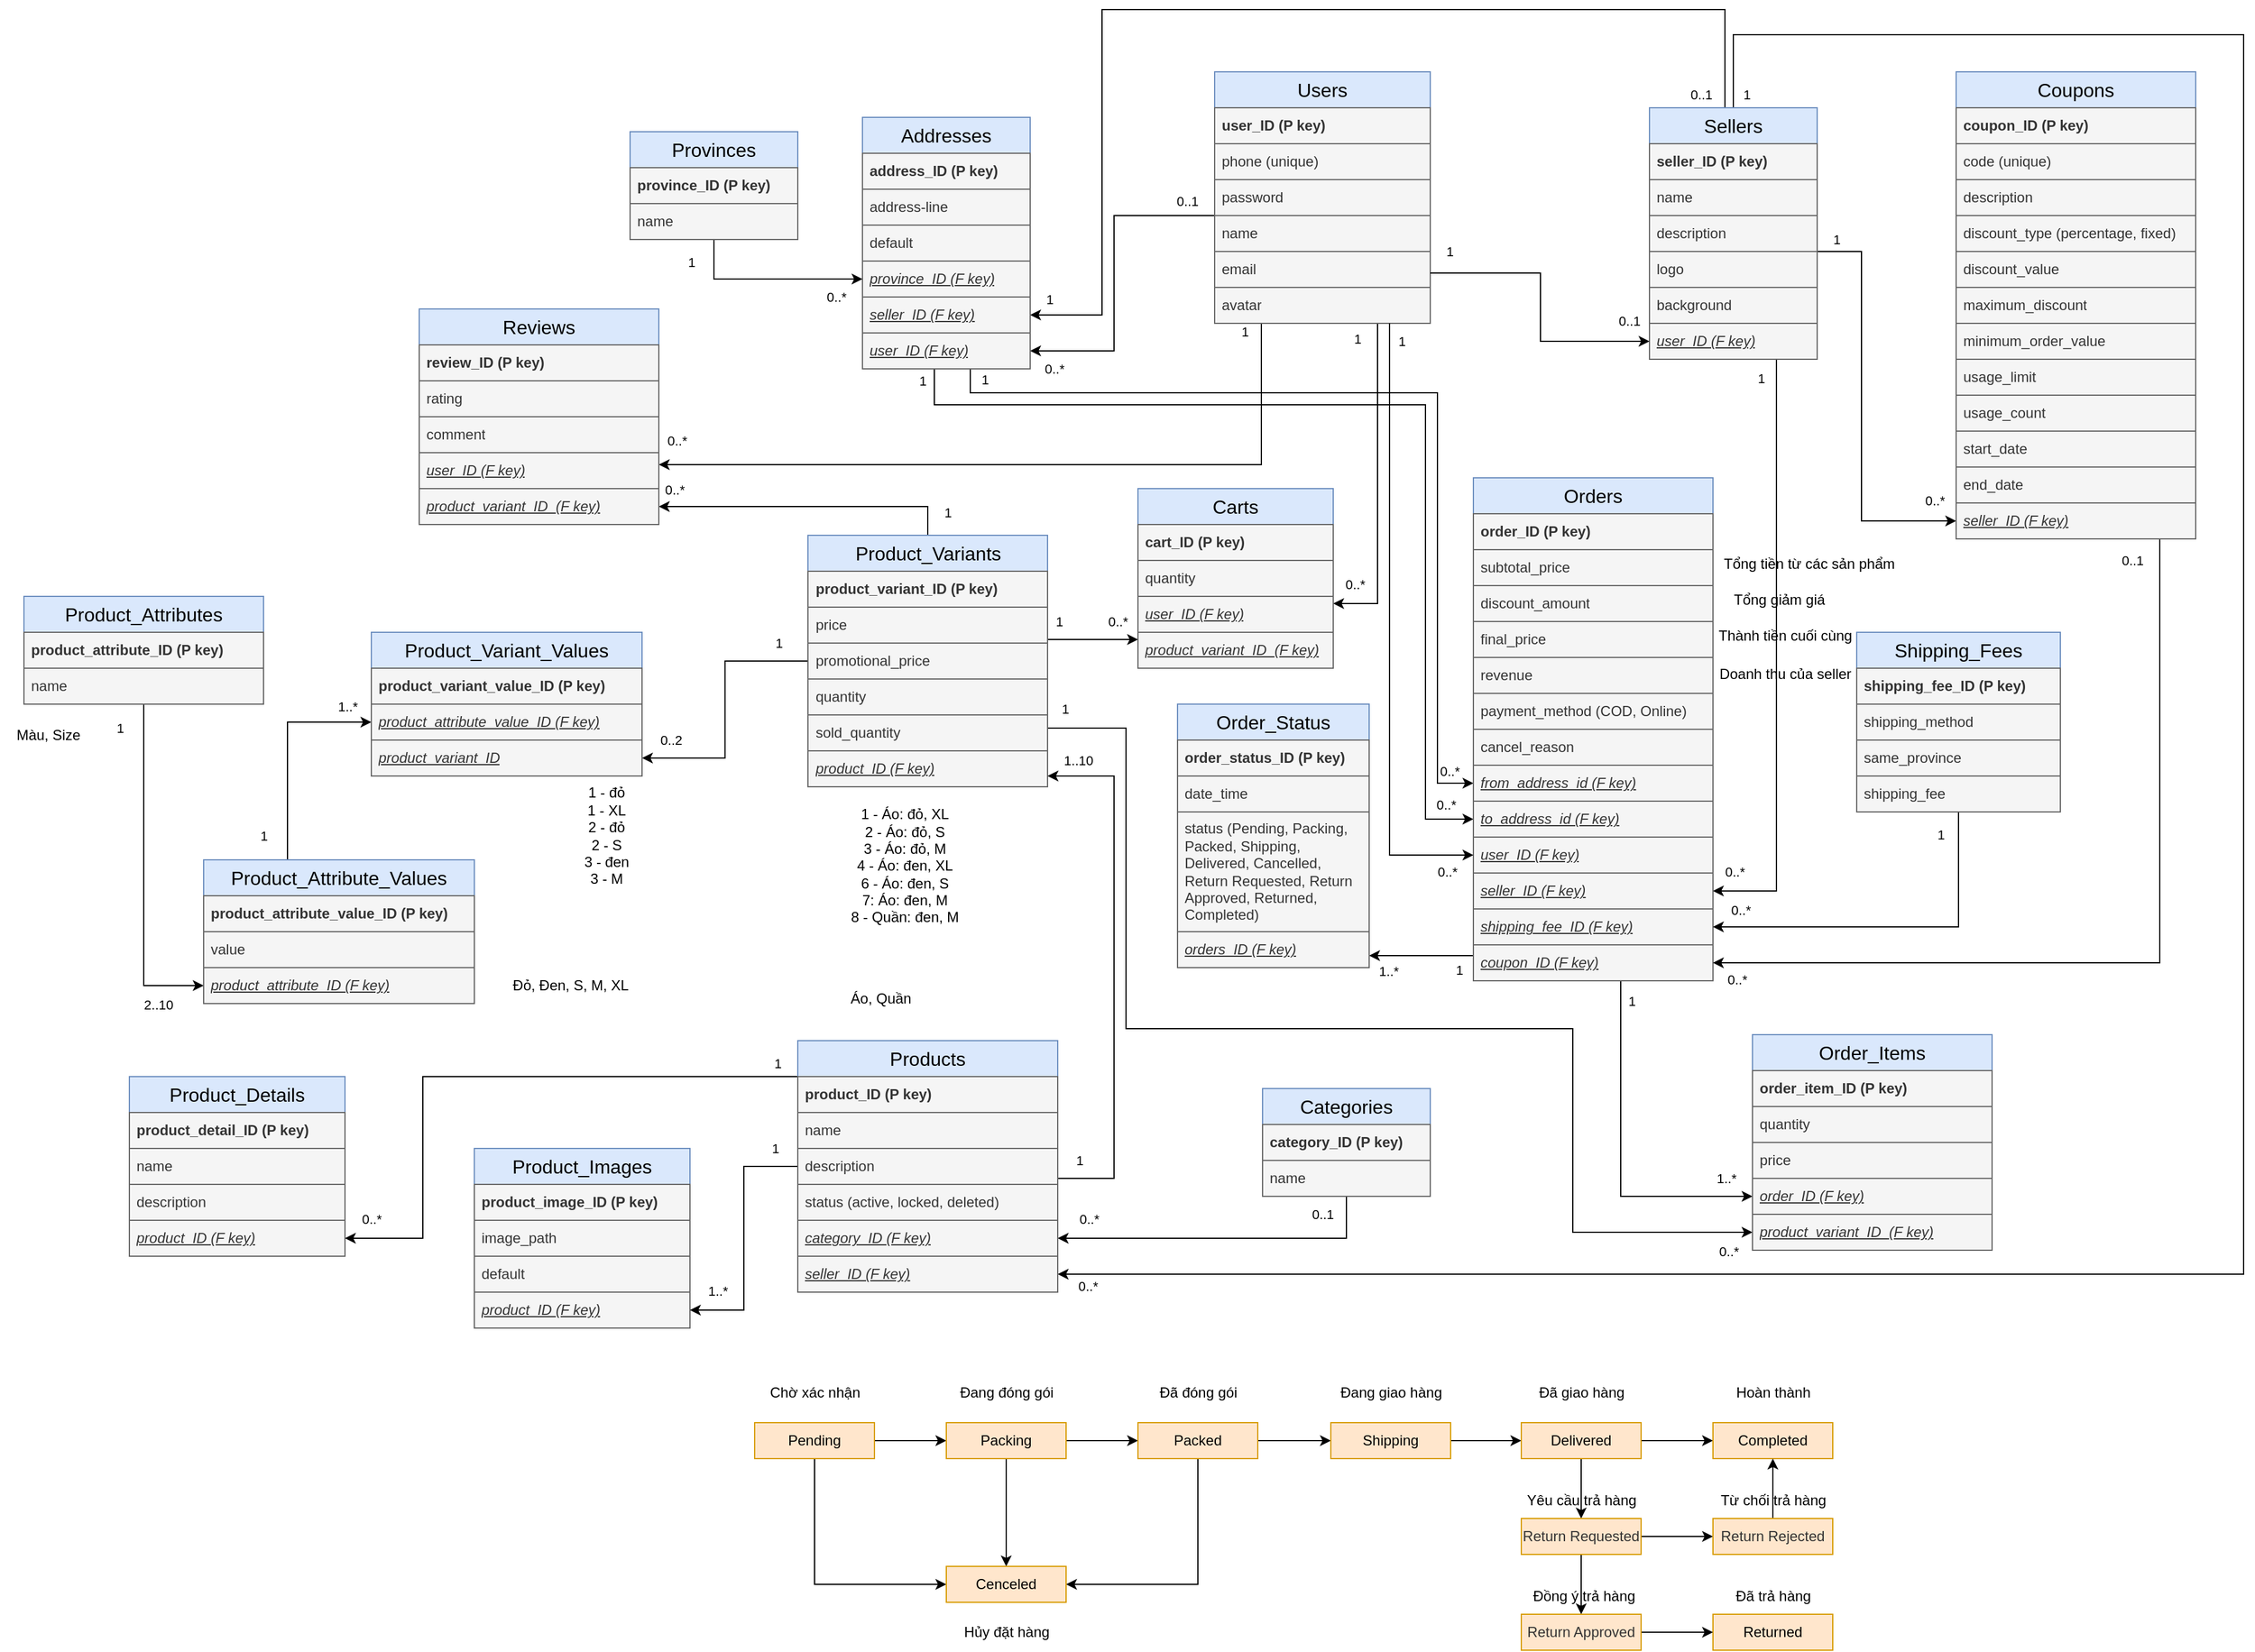<mxfile version="26.0.8">
  <diagram id="C5RBs43oDa-KdzZeNtuy" name="Page-1">
    <mxGraphModel dx="610" dy="261" grid="1" gridSize="10" guides="1" tooltips="1" connect="1" arrows="1" fold="1" page="1" pageScale="1" pageWidth="827" pageHeight="1169" math="0" shadow="0">
      <root>
        <mxCell id="WIyWlLk6GJQsqaUBKTNV-0" />
        <mxCell id="WIyWlLk6GJQsqaUBKTNV-1" parent="WIyWlLk6GJQsqaUBKTNV-0" />
        <mxCell id="ofAZB1A1xBXTMgq2kkwl-220" style="edgeStyle=orthogonalEdgeStyle;rounded=0;orthogonalLoop=1;jettySize=auto;html=1;fontFamily=Helvetica;fontSize=12;fontColor=default;fontStyle=0;swimlaneLine=0;" parent="WIyWlLk6GJQsqaUBKTNV-1" source="ofAZB1A1xBXTMgq2kkwl-0" target="ofAZB1A1xBXTMgq2kkwl-106" edge="1">
          <mxGeometry relative="1" as="geometry">
            <Array as="points">
              <mxPoint x="1303" y="400" />
            </Array>
          </mxGeometry>
        </mxCell>
        <mxCell id="1EyDuikL_Rh4mhYkpojK-46" value="0..*" style="edgeLabel;html=1;align=center;verticalAlign=middle;resizable=0;points=[];" parent="ofAZB1A1xBXTMgq2kkwl-220" vertex="1" connectable="0">
          <mxGeometry x="0.905" y="-1" relative="1" as="geometry">
            <mxPoint x="-15" y="-19" as="offset" />
          </mxGeometry>
        </mxCell>
        <mxCell id="1EyDuikL_Rh4mhYkpojK-48" value="1" style="edgeLabel;html=1;align=center;verticalAlign=middle;resizable=0;points=[];" parent="ofAZB1A1xBXTMgq2kkwl-220" vertex="1" connectable="0">
          <mxGeometry x="-0.94" relative="1" as="geometry">
            <mxPoint x="-14" y="-12" as="offset" />
          </mxGeometry>
        </mxCell>
        <mxCell id="ofAZB1A1xBXTMgq2kkwl-241" style="edgeStyle=orthogonalEdgeStyle;rounded=0;orthogonalLoop=1;jettySize=auto;html=1;fontFamily=Helvetica;fontSize=12;fontColor=default;fontStyle=0;swimlaneLine=0;" parent="WIyWlLk6GJQsqaUBKTNV-1" source="ofAZB1A1xBXTMgq2kkwl-0" target="ofAZB1A1xBXTMgq2kkwl-239" edge="1">
          <mxGeometry relative="1" as="geometry">
            <Array as="points">
              <mxPoint x="1400" y="516" />
            </Array>
          </mxGeometry>
        </mxCell>
        <mxCell id="1EyDuikL_Rh4mhYkpojK-24" value="1" style="edgeLabel;html=1;align=center;verticalAlign=middle;resizable=0;points=[];" parent="ofAZB1A1xBXTMgq2kkwl-241" vertex="1" connectable="0">
          <mxGeometry x="-0.905" y="-2" relative="1" as="geometry">
            <mxPoint x="-15" as="offset" />
          </mxGeometry>
        </mxCell>
        <mxCell id="1EyDuikL_Rh4mhYkpojK-25" value="0..*" style="edgeLabel;html=1;align=center;verticalAlign=middle;resizable=0;points=[];" parent="ofAZB1A1xBXTMgq2kkwl-241" vertex="1" connectable="0">
          <mxGeometry x="0.869" y="-1" relative="1" as="geometry">
            <mxPoint y="-15" as="offset" />
          </mxGeometry>
        </mxCell>
        <mxCell id="1EyDuikL_Rh4mhYkpojK-0" style="edgeStyle=orthogonalEdgeStyle;rounded=0;orthogonalLoop=1;jettySize=auto;html=1;" parent="WIyWlLk6GJQsqaUBKTNV-1" source="ofAZB1A1xBXTMgq2kkwl-0" target="ofAZB1A1xBXTMgq2kkwl-29" edge="1">
          <mxGeometry relative="1" as="geometry">
            <Array as="points">
              <mxPoint x="1180" y="192" />
              <mxPoint x="1180" y="305" />
            </Array>
          </mxGeometry>
        </mxCell>
        <mxCell id="1EyDuikL_Rh4mhYkpojK-5" value="0..1" style="edgeLabel;html=1;align=center;verticalAlign=middle;resizable=0;points=[];" parent="1EyDuikL_Rh4mhYkpojK-0" vertex="1" connectable="0">
          <mxGeometry x="-0.867" y="1" relative="1" as="geometry">
            <mxPoint x="-5" y="-13" as="offset" />
          </mxGeometry>
        </mxCell>
        <mxCell id="1EyDuikL_Rh4mhYkpojK-6" value="0..*" style="edgeLabel;html=1;align=center;verticalAlign=middle;resizable=0;points=[];" parent="1EyDuikL_Rh4mhYkpojK-0" vertex="1" connectable="0">
          <mxGeometry x="0.853" y="1" relative="1" as="geometry">
            <mxPoint y="14" as="offset" />
          </mxGeometry>
        </mxCell>
        <mxCell id="ofAZB1A1xBXTMgq2kkwl-0" value="Users" style="swimlane;fontStyle=0;childLayout=stackLayout;horizontal=1;startSize=30;horizontalStack=0;resizeParent=1;resizeParentMax=0;resizeLast=0;collapsible=1;marginBottom=0;whiteSpace=wrap;html=1;fillColor=#dae8fc;strokeColor=#6c8ebf;fontSize=16;swimlaneLine=0;" parent="WIyWlLk6GJQsqaUBKTNV-1" vertex="1">
          <mxGeometry x="1264" y="72" width="180" height="210" as="geometry" />
        </mxCell>
        <mxCell id="ofAZB1A1xBXTMgq2kkwl-1" value="user_ID (P key)" style="text;strokeColor=#666666;fillColor=#f5f5f5;align=left;verticalAlign=middle;spacingLeft=4;spacingRight=4;overflow=hidden;points=[[0,0.5],[1,0.5]];portConstraint=eastwest;rotatable=0;whiteSpace=wrap;html=1;fontStyle=1;horizontal=1;fontColor=#333333;swimlaneLine=0;" parent="ofAZB1A1xBXTMgq2kkwl-0" vertex="1">
          <mxGeometry y="30" width="180" height="30" as="geometry" />
        </mxCell>
        <mxCell id="ofAZB1A1xBXTMgq2kkwl-2" value="phone (unique)" style="text;strokeColor=#666666;fillColor=#f5f5f5;align=left;verticalAlign=middle;spacingLeft=4;spacingRight=4;overflow=hidden;points=[[0,0.5],[1,0.5]];portConstraint=eastwest;rotatable=0;whiteSpace=wrap;html=1;fontColor=#333333;swimlaneLine=0;" parent="ofAZB1A1xBXTMgq2kkwl-0" vertex="1">
          <mxGeometry y="60" width="180" height="30" as="geometry" />
        </mxCell>
        <mxCell id="ofAZB1A1xBXTMgq2kkwl-30" value="password" style="text;strokeColor=#666666;fillColor=#f5f5f5;align=left;verticalAlign=middle;spacingLeft=4;spacingRight=4;overflow=hidden;points=[[0,0.5],[1,0.5]];portConstraint=eastwest;rotatable=0;whiteSpace=wrap;html=1;fontColor=#333333;swimlaneLine=0;" parent="ofAZB1A1xBXTMgq2kkwl-0" vertex="1">
          <mxGeometry y="90" width="180" height="30" as="geometry" />
        </mxCell>
        <mxCell id="ofAZB1A1xBXTMgq2kkwl-10" value="name" style="text;strokeColor=#666666;fillColor=#f5f5f5;align=left;verticalAlign=middle;spacingLeft=4;spacingRight=4;overflow=hidden;points=[[0,0.5],[1,0.5]];portConstraint=eastwest;rotatable=0;whiteSpace=wrap;html=1;fontColor=#333333;swimlaneLine=0;" parent="ofAZB1A1xBXTMgq2kkwl-0" vertex="1">
          <mxGeometry y="120" width="180" height="30" as="geometry" />
        </mxCell>
        <mxCell id="ofAZB1A1xBXTMgq2kkwl-8" value="email" style="text;strokeColor=#666666;fillColor=#f5f5f5;align=left;verticalAlign=middle;spacingLeft=4;spacingRight=4;overflow=hidden;points=[[0,0.5],[1,0.5]];portConstraint=eastwest;rotatable=0;whiteSpace=wrap;html=1;fontColor=#333333;swimlaneLine=0;" parent="ofAZB1A1xBXTMgq2kkwl-0" vertex="1">
          <mxGeometry y="150" width="180" height="30" as="geometry" />
        </mxCell>
        <mxCell id="ofAZB1A1xBXTMgq2kkwl-231" value="avatar" style="text;strokeColor=#666666;fillColor=#f5f5f5;align=left;verticalAlign=middle;spacingLeft=4;spacingRight=4;overflow=hidden;points=[[0,0.5],[1,0.5]];portConstraint=eastwest;rotatable=0;whiteSpace=wrap;html=1;fontColor=#333333;swimlaneLine=0;" parent="ofAZB1A1xBXTMgq2kkwl-0" vertex="1">
          <mxGeometry y="180" width="180" height="30" as="geometry" />
        </mxCell>
        <mxCell id="ofAZB1A1xBXTMgq2kkwl-64" style="edgeStyle=orthogonalEdgeStyle;rounded=0;orthogonalLoop=1;jettySize=auto;html=1;fontFamily=Helvetica;fontSize=12;fontColor=default;fontStyle=0;swimlaneLine=0;" parent="WIyWlLk6GJQsqaUBKTNV-1" source="ofAZB1A1xBXTMgq2kkwl-4" target="ofAZB1A1xBXTMgq2kkwl-207" edge="1">
          <mxGeometry relative="1" as="geometry">
            <Array as="points">
              <mxPoint x="1697" y="41" />
              <mxPoint x="2123" y="41" />
              <mxPoint x="2123" y="1076" />
            </Array>
          </mxGeometry>
        </mxCell>
        <mxCell id="1EyDuikL_Rh4mhYkpojK-74" value="0..*" style="edgeLabel;html=1;align=center;verticalAlign=middle;resizable=0;points=[];" parent="ofAZB1A1xBXTMgq2kkwl-64" vertex="1" connectable="0">
          <mxGeometry x="0.972" y="2" relative="1" as="geometry">
            <mxPoint x="-10" y="8" as="offset" />
          </mxGeometry>
        </mxCell>
        <mxCell id="1EyDuikL_Rh4mhYkpojK-75" value="1" style="edgeLabel;html=1;align=center;verticalAlign=middle;resizable=0;points=[];" parent="ofAZB1A1xBXTMgq2kkwl-64" vertex="1" connectable="0">
          <mxGeometry x="-0.985" y="-1" relative="1" as="geometry">
            <mxPoint x="10" y="8" as="offset" />
          </mxGeometry>
        </mxCell>
        <mxCell id="ofAZB1A1xBXTMgq2kkwl-88" style="edgeStyle=orthogonalEdgeStyle;rounded=0;orthogonalLoop=1;jettySize=auto;html=1;fontFamily=Helvetica;fontSize=12;fontColor=default;fontStyle=0;swimlaneLine=0;" parent="WIyWlLk6GJQsqaUBKTNV-1" source="ofAZB1A1xBXTMgq2kkwl-4" target="ofAZB1A1xBXTMgq2kkwl-83" edge="1">
          <mxGeometry relative="1" as="geometry">
            <Array as="points">
              <mxPoint x="1733" y="756" />
            </Array>
          </mxGeometry>
        </mxCell>
        <mxCell id="1EyDuikL_Rh4mhYkpojK-13" value="1" style="edgeLabel;html=1;align=center;verticalAlign=middle;resizable=0;points=[];" parent="ofAZB1A1xBXTMgq2kkwl-88" vertex="1" connectable="0">
          <mxGeometry x="-0.962" relative="1" as="geometry">
            <mxPoint x="-13" y="6" as="offset" />
          </mxGeometry>
        </mxCell>
        <mxCell id="1EyDuikL_Rh4mhYkpojK-15" value="0..*" style="edgeLabel;html=1;align=center;verticalAlign=middle;resizable=0;points=[];" parent="ofAZB1A1xBXTMgq2kkwl-88" vertex="1" connectable="0">
          <mxGeometry x="0.927" relative="1" as="geometry">
            <mxPoint y="-16" as="offset" />
          </mxGeometry>
        </mxCell>
        <mxCell id="ofAZB1A1xBXTMgq2kkwl-166" style="edgeStyle=orthogonalEdgeStyle;rounded=0;orthogonalLoop=1;jettySize=auto;html=1;fontFamily=Helvetica;fontSize=12;fontColor=default;fontStyle=0;swimlaneLine=0;" parent="WIyWlLk6GJQsqaUBKTNV-1" source="ofAZB1A1xBXTMgq2kkwl-4" target="ofAZB1A1xBXTMgq2kkwl-112" edge="1">
          <mxGeometry relative="1" as="geometry">
            <Array as="points">
              <mxPoint x="1804" y="222" />
              <mxPoint x="1804" y="447" />
            </Array>
          </mxGeometry>
        </mxCell>
        <mxCell id="1EyDuikL_Rh4mhYkpojK-11" value="1" style="edgeLabel;html=1;align=center;verticalAlign=middle;resizable=0;points=[];" parent="ofAZB1A1xBXTMgq2kkwl-166" vertex="1" connectable="0">
          <mxGeometry x="-0.909" y="2" relative="1" as="geometry">
            <mxPoint y="-8" as="offset" />
          </mxGeometry>
        </mxCell>
        <mxCell id="1EyDuikL_Rh4mhYkpojK-12" value="0..*" style="edgeLabel;html=1;align=center;verticalAlign=middle;resizable=0;points=[];" parent="ofAZB1A1xBXTMgq2kkwl-166" vertex="1" connectable="0">
          <mxGeometry x="0.916" y="2" relative="1" as="geometry">
            <mxPoint x="-4" y="-15" as="offset" />
          </mxGeometry>
        </mxCell>
        <mxCell id="1EyDuikL_Rh4mhYkpojK-1" style="edgeStyle=orthogonalEdgeStyle;rounded=0;orthogonalLoop=1;jettySize=auto;html=1;startArrow=none;startFill=0;endArrow=classic;endFill=1;" parent="WIyWlLk6GJQsqaUBKTNV-1" source="ofAZB1A1xBXTMgq2kkwl-4" target="ofAZB1A1xBXTMgq2kkwl-37" edge="1">
          <mxGeometry relative="1" as="geometry">
            <Array as="points">
              <mxPoint x="1690" y="20" />
              <mxPoint x="1170" y="20" />
              <mxPoint x="1170" y="275" />
            </Array>
          </mxGeometry>
        </mxCell>
        <mxCell id="1EyDuikL_Rh4mhYkpojK-7" value="1" style="edgeLabel;html=1;align=center;verticalAlign=middle;resizable=0;points=[];" parent="1EyDuikL_Rh4mhYkpojK-1" vertex="1" connectable="0">
          <mxGeometry x="0.96" relative="1" as="geometry">
            <mxPoint x="-3" y="-13" as="offset" />
          </mxGeometry>
        </mxCell>
        <mxCell id="1EyDuikL_Rh4mhYkpojK-8" value="0..1" style="edgeLabel;html=1;align=center;verticalAlign=middle;resizable=0;points=[];" parent="1EyDuikL_Rh4mhYkpojK-1" vertex="1" connectable="0">
          <mxGeometry x="-0.979" y="1" relative="1" as="geometry">
            <mxPoint x="-19" y="-2" as="offset" />
          </mxGeometry>
        </mxCell>
        <mxCell id="ofAZB1A1xBXTMgq2kkwl-4" value="Sellers" style="swimlane;fontStyle=0;childLayout=stackLayout;horizontal=1;startSize=30;horizontalStack=0;resizeParent=1;resizeParentMax=0;resizeLast=0;collapsible=1;marginBottom=0;whiteSpace=wrap;html=1;fillColor=#dae8fc;strokeColor=#6c8ebf;fontSize=16;swimlaneLine=0;" parent="WIyWlLk6GJQsqaUBKTNV-1" vertex="1">
          <mxGeometry x="1627" y="102" width="140" height="210" as="geometry" />
        </mxCell>
        <mxCell id="ofAZB1A1xBXTMgq2kkwl-5" value="seller_ID (P key)" style="text;strokeColor=#666666;fillColor=#f5f5f5;align=left;verticalAlign=middle;spacingLeft=4;spacingRight=4;overflow=hidden;points=[[0,0.5],[1,0.5]];portConstraint=eastwest;rotatable=0;whiteSpace=wrap;html=1;fontStyle=1;horizontal=1;fontColor=#333333;swimlaneLine=0;" parent="ofAZB1A1xBXTMgq2kkwl-4" vertex="1">
          <mxGeometry y="30" width="140" height="30" as="geometry" />
        </mxCell>
        <mxCell id="ofAZB1A1xBXTMgq2kkwl-34" value="name" style="text;strokeColor=#666666;fillColor=#f5f5f5;align=left;verticalAlign=middle;spacingLeft=4;spacingRight=4;overflow=hidden;points=[[0,0.5],[1,0.5]];portConstraint=eastwest;rotatable=0;whiteSpace=wrap;html=1;fontColor=#333333;swimlaneLine=0;" parent="ofAZB1A1xBXTMgq2kkwl-4" vertex="1">
          <mxGeometry y="60" width="140" height="30" as="geometry" />
        </mxCell>
        <mxCell id="ofAZB1A1xBXTMgq2kkwl-36" value="description" style="text;strokeColor=#666666;fillColor=#f5f5f5;align=left;verticalAlign=middle;spacingLeft=4;spacingRight=4;overflow=hidden;points=[[0,0.5],[1,0.5]];portConstraint=eastwest;rotatable=0;whiteSpace=wrap;html=1;fontColor=#333333;swimlaneLine=0;" parent="ofAZB1A1xBXTMgq2kkwl-4" vertex="1">
          <mxGeometry y="90" width="140" height="30" as="geometry" />
        </mxCell>
        <mxCell id="ofAZB1A1xBXTMgq2kkwl-41" value="logo" style="text;strokeColor=#666666;fillColor=#f5f5f5;align=left;verticalAlign=middle;spacingLeft=4;spacingRight=4;overflow=hidden;points=[[0,0.5],[1,0.5]];portConstraint=eastwest;rotatable=0;whiteSpace=wrap;html=1;fontColor=#333333;swimlaneLine=0;" parent="ofAZB1A1xBXTMgq2kkwl-4" vertex="1">
          <mxGeometry y="120" width="140" height="30" as="geometry" />
        </mxCell>
        <mxCell id="ofAZB1A1xBXTMgq2kkwl-42" value="background" style="text;strokeColor=#666666;fillColor=#f5f5f5;align=left;verticalAlign=middle;spacingLeft=4;spacingRight=4;overflow=hidden;points=[[0,0.5],[1,0.5]];portConstraint=eastwest;rotatable=0;whiteSpace=wrap;html=1;fontColor=#333333;swimlaneLine=0;" parent="ofAZB1A1xBXTMgq2kkwl-4" vertex="1">
          <mxGeometry y="150" width="140" height="30" as="geometry" />
        </mxCell>
        <mxCell id="ofAZB1A1xBXTMgq2kkwl-6" value="user_ID (F key)" style="text;strokeColor=#666666;fillColor=#f5f5f5;align=left;verticalAlign=middle;spacingLeft=4;spacingRight=4;overflow=hidden;points=[[0,0.5],[1,0.5]];portConstraint=eastwest;rotatable=0;whiteSpace=wrap;html=1;fontColor=#333333;fontStyle=6;swimlaneLine=0;" parent="ofAZB1A1xBXTMgq2kkwl-4" vertex="1">
          <mxGeometry y="180" width="140" height="30" as="geometry" />
        </mxCell>
        <mxCell id="1EyDuikL_Rh4mhYkpojK-19" style="edgeStyle=orthogonalEdgeStyle;rounded=0;orthogonalLoop=1;jettySize=auto;html=1;" parent="WIyWlLk6GJQsqaUBKTNV-1" source="ofAZB1A1xBXTMgq2kkwl-12" target="1EyDuikL_Rh4mhYkpojK-18" edge="1">
          <mxGeometry relative="1" as="geometry">
            <Array as="points">
              <mxPoint x="1060" y="340" />
              <mxPoint x="1450" y="340" />
              <mxPoint x="1450" y="666" />
            </Array>
          </mxGeometry>
        </mxCell>
        <mxCell id="1EyDuikL_Rh4mhYkpojK-28" value="0..*" style="edgeLabel;html=1;align=center;verticalAlign=middle;resizable=0;points=[];" parent="1EyDuikL_Rh4mhYkpojK-19" vertex="1" connectable="0">
          <mxGeometry x="0.946" relative="1" as="geometry">
            <mxPoint y="-10" as="offset" />
          </mxGeometry>
        </mxCell>
        <mxCell id="1EyDuikL_Rh4mhYkpojK-32" value="1" style="edgeLabel;html=1;align=center;verticalAlign=middle;resizable=0;points=[];" parent="1EyDuikL_Rh4mhYkpojK-19" vertex="1" connectable="0">
          <mxGeometry x="-0.976" y="-1" relative="1" as="geometry">
            <mxPoint x="13" as="offset" />
          </mxGeometry>
        </mxCell>
        <mxCell id="1EyDuikL_Rh4mhYkpojK-20" style="edgeStyle=orthogonalEdgeStyle;rounded=0;orthogonalLoop=1;jettySize=auto;html=1;" parent="WIyWlLk6GJQsqaUBKTNV-1" source="ofAZB1A1xBXTMgq2kkwl-12" target="1EyDuikL_Rh4mhYkpojK-17" edge="1">
          <mxGeometry relative="1" as="geometry">
            <Array as="points">
              <mxPoint x="1030" y="350" />
              <mxPoint x="1440" y="350" />
              <mxPoint x="1440" y="696" />
            </Array>
          </mxGeometry>
        </mxCell>
        <mxCell id="1EyDuikL_Rh4mhYkpojK-26" value="0..*" style="edgeLabel;html=1;align=center;verticalAlign=middle;resizable=0;points=[];" parent="1EyDuikL_Rh4mhYkpojK-20" vertex="1" connectable="0">
          <mxGeometry x="0.968" relative="1" as="geometry">
            <mxPoint x="-10" y="-12" as="offset" />
          </mxGeometry>
        </mxCell>
        <mxCell id="1EyDuikL_Rh4mhYkpojK-31" value="1" style="edgeLabel;html=1;align=center;verticalAlign=middle;resizable=0;points=[];" parent="1EyDuikL_Rh4mhYkpojK-20" vertex="1" connectable="0">
          <mxGeometry x="-0.976" y="-1" relative="1" as="geometry">
            <mxPoint x="-9" as="offset" />
          </mxGeometry>
        </mxCell>
        <mxCell id="ofAZB1A1xBXTMgq2kkwl-12" value="Addresses" style="swimlane;fontStyle=0;childLayout=stackLayout;horizontal=1;startSize=30;horizontalStack=0;resizeParent=1;resizeParentMax=0;resizeLast=0;collapsible=1;marginBottom=0;whiteSpace=wrap;html=1;fillColor=#dae8fc;strokeColor=#6c8ebf;fontSize=16;swimlaneLine=0;" parent="WIyWlLk6GJQsqaUBKTNV-1" vertex="1">
          <mxGeometry x="970" y="110" width="140" height="210" as="geometry" />
        </mxCell>
        <mxCell id="ofAZB1A1xBXTMgq2kkwl-13" value="address_ID (P key)" style="text;strokeColor=#666666;fillColor=#f5f5f5;align=left;verticalAlign=middle;spacingLeft=4;spacingRight=4;overflow=hidden;points=[[0,0.5],[1,0.5]];portConstraint=eastwest;rotatable=0;whiteSpace=wrap;html=1;fontStyle=1;horizontal=1;fontColor=#333333;swimlaneLine=0;" parent="ofAZB1A1xBXTMgq2kkwl-12" vertex="1">
          <mxGeometry y="30" width="140" height="30" as="geometry" />
        </mxCell>
        <mxCell id="ofAZB1A1xBXTMgq2kkwl-16" value="address-line" style="text;strokeColor=#666666;fillColor=#f5f5f5;align=left;verticalAlign=middle;spacingLeft=4;spacingRight=4;overflow=hidden;points=[[0,0.5],[1,0.5]];portConstraint=eastwest;rotatable=0;whiteSpace=wrap;html=1;fontColor=#333333;swimlaneLine=0;" parent="ofAZB1A1xBXTMgq2kkwl-12" vertex="1">
          <mxGeometry y="60" width="140" height="30" as="geometry" />
        </mxCell>
        <mxCell id="1EyDuikL_Rh4mhYkpojK-16" value="default" style="text;strokeColor=#666666;fillColor=#f5f5f5;align=left;verticalAlign=middle;spacingLeft=4;spacingRight=4;overflow=hidden;points=[[0,0.5],[1,0.5]];portConstraint=eastwest;rotatable=0;whiteSpace=wrap;html=1;fontColor=#333333;swimlaneLine=0;" parent="ofAZB1A1xBXTMgq2kkwl-12" vertex="1">
          <mxGeometry y="90" width="140" height="30" as="geometry" />
        </mxCell>
        <mxCell id="ofAZB1A1xBXTMgq2kkwl-15" value="province_ID (F key)" style="text;strokeColor=#666666;fillColor=#f5f5f5;align=left;verticalAlign=middle;spacingLeft=4;spacingRight=4;overflow=hidden;points=[[0,0.5],[1,0.5]];portConstraint=eastwest;rotatable=0;whiteSpace=wrap;html=1;fontColor=#333333;fontStyle=6;swimlaneLine=0;" parent="ofAZB1A1xBXTMgq2kkwl-12" vertex="1">
          <mxGeometry y="120" width="140" height="30" as="geometry" />
        </mxCell>
        <mxCell id="ofAZB1A1xBXTMgq2kkwl-37" value="seller_ID (F key)" style="text;strokeColor=#666666;fillColor=#f5f5f5;align=left;verticalAlign=middle;spacingLeft=4;spacingRight=4;overflow=hidden;points=[[0,0.5],[1,0.5]];portConstraint=eastwest;rotatable=0;whiteSpace=wrap;html=1;fontColor=#333333;fontStyle=6;swimlaneLine=0;" parent="ofAZB1A1xBXTMgq2kkwl-12" vertex="1">
          <mxGeometry y="150" width="140" height="30" as="geometry" />
        </mxCell>
        <mxCell id="ofAZB1A1xBXTMgq2kkwl-29" value="user_ID (F key)" style="text;strokeColor=#666666;fillColor=#f5f5f5;align=left;verticalAlign=middle;spacingLeft=4;spacingRight=4;overflow=hidden;points=[[0,0.5],[1,0.5]];portConstraint=eastwest;rotatable=0;whiteSpace=wrap;html=1;fontColor=#333333;fontStyle=6;swimlaneLine=0;" parent="ofAZB1A1xBXTMgq2kkwl-12" vertex="1">
          <mxGeometry y="180" width="140" height="30" as="geometry" />
        </mxCell>
        <mxCell id="ofAZB1A1xBXTMgq2kkwl-235" style="edgeStyle=orthogonalEdgeStyle;rounded=0;orthogonalLoop=1;jettySize=auto;html=1;fontFamily=Helvetica;fontSize=12;fontColor=default;fontStyle=0;swimlaneLine=0;" parent="WIyWlLk6GJQsqaUBKTNV-1" source="ofAZB1A1xBXTMgq2kkwl-17" target="ofAZB1A1xBXTMgq2kkwl-15" edge="1">
          <mxGeometry relative="1" as="geometry" />
        </mxCell>
        <mxCell id="1EyDuikL_Rh4mhYkpojK-2" value="1" style="edgeLabel;html=1;align=center;verticalAlign=middle;resizable=0;points=[];" parent="ofAZB1A1xBXTMgq2kkwl-235" vertex="1" connectable="0">
          <mxGeometry x="-0.843" y="2" relative="1" as="geometry">
            <mxPoint x="-21" y="6" as="offset" />
          </mxGeometry>
        </mxCell>
        <mxCell id="1EyDuikL_Rh4mhYkpojK-4" value="0..*" style="edgeLabel;html=1;align=center;verticalAlign=middle;resizable=0;points=[];" parent="ofAZB1A1xBXTMgq2kkwl-235" vertex="1" connectable="0">
          <mxGeometry x="0.722" y="-2" relative="1" as="geometry">
            <mxPoint y="13" as="offset" />
          </mxGeometry>
        </mxCell>
        <mxCell id="ofAZB1A1xBXTMgq2kkwl-17" value="Provinces" style="swimlane;fontStyle=0;childLayout=stackLayout;horizontal=1;startSize=30;horizontalStack=0;resizeParent=1;resizeParentMax=0;resizeLast=0;collapsible=1;marginBottom=0;whiteSpace=wrap;html=1;fillColor=#dae8fc;strokeColor=#6c8ebf;fontSize=16;swimlaneLine=0;" parent="WIyWlLk6GJQsqaUBKTNV-1" vertex="1">
          <mxGeometry x="776" y="122" width="140" height="90" as="geometry" />
        </mxCell>
        <mxCell id="ofAZB1A1xBXTMgq2kkwl-18" value="province_ID (P key)" style="text;strokeColor=#666666;fillColor=#f5f5f5;align=left;verticalAlign=middle;spacingLeft=4;spacingRight=4;overflow=hidden;points=[[0,0.5],[1,0.5]];portConstraint=eastwest;rotatable=0;whiteSpace=wrap;html=1;fontStyle=1;horizontal=1;fontColor=#333333;swimlaneLine=0;" parent="ofAZB1A1xBXTMgq2kkwl-17" vertex="1">
          <mxGeometry y="30" width="140" height="30" as="geometry" />
        </mxCell>
        <mxCell id="ofAZB1A1xBXTMgq2kkwl-19" value="name&amp;nbsp;" style="text;strokeColor=#666666;fillColor=#f5f5f5;align=left;verticalAlign=middle;spacingLeft=4;spacingRight=4;overflow=hidden;points=[[0,0.5],[1,0.5]];portConstraint=eastwest;rotatable=0;whiteSpace=wrap;html=1;fontColor=#333333;swimlaneLine=0;" parent="ofAZB1A1xBXTMgq2kkwl-17" vertex="1">
          <mxGeometry y="60" width="140" height="30" as="geometry" />
        </mxCell>
        <mxCell id="ofAZB1A1xBXTMgq2kkwl-222" style="edgeStyle=orthogonalEdgeStyle;rounded=0;orthogonalLoop=1;jettySize=auto;html=1;fontFamily=Helvetica;fontSize=12;fontColor=default;fontStyle=0;swimlaneLine=0;" parent="WIyWlLk6GJQsqaUBKTNV-1" source="ofAZB1A1xBXTMgq2kkwl-43" target="ofAZB1A1xBXTMgq2kkwl-208" edge="1">
          <mxGeometry relative="1" as="geometry" />
        </mxCell>
        <mxCell id="1EyDuikL_Rh4mhYkpojK-72" value="0..1" style="edgeLabel;html=1;align=center;verticalAlign=middle;resizable=0;points=[];" parent="ofAZB1A1xBXTMgq2kkwl-222" vertex="1" connectable="0">
          <mxGeometry x="-0.891" y="1" relative="1" as="geometry">
            <mxPoint x="-21" as="offset" />
          </mxGeometry>
        </mxCell>
        <mxCell id="1EyDuikL_Rh4mhYkpojK-73" value="0..*" style="edgeLabel;html=1;align=center;verticalAlign=middle;resizable=0;points=[];" parent="ofAZB1A1xBXTMgq2kkwl-222" vertex="1" connectable="0">
          <mxGeometry x="0.759" y="1" relative="1" as="geometry">
            <mxPoint x="-8" y="-17" as="offset" />
          </mxGeometry>
        </mxCell>
        <mxCell id="ofAZB1A1xBXTMgq2kkwl-43" value="Categories" style="swimlane;fontStyle=0;childLayout=stackLayout;horizontal=1;startSize=30;horizontalStack=0;resizeParent=1;resizeParentMax=0;resizeLast=0;collapsible=1;marginBottom=0;whiteSpace=wrap;html=1;fillColor=#dae8fc;strokeColor=#6c8ebf;fontSize=16;swimlaneLine=0;" parent="WIyWlLk6GJQsqaUBKTNV-1" vertex="1">
          <mxGeometry x="1304" y="921" width="140" height="90" as="geometry" />
        </mxCell>
        <mxCell id="ofAZB1A1xBXTMgq2kkwl-44" value="category_ID (P key)" style="text;strokeColor=#666666;fillColor=#f5f5f5;align=left;verticalAlign=middle;spacingLeft=4;spacingRight=4;overflow=hidden;points=[[0,0.5],[1,0.5]];portConstraint=eastwest;rotatable=0;whiteSpace=wrap;html=1;fontStyle=1;horizontal=1;fontColor=#333333;swimlaneLine=0;" parent="ofAZB1A1xBXTMgq2kkwl-43" vertex="1">
          <mxGeometry y="30" width="140" height="30" as="geometry" />
        </mxCell>
        <mxCell id="ofAZB1A1xBXTMgq2kkwl-45" value="name" style="text;strokeColor=#666666;fillColor=#f5f5f5;align=left;verticalAlign=middle;spacingLeft=4;spacingRight=4;overflow=hidden;points=[[0,0.5],[1,0.5]];portConstraint=eastwest;rotatable=0;whiteSpace=wrap;html=1;fontColor=#333333;swimlaneLine=0;" parent="ofAZB1A1xBXTMgq2kkwl-43" vertex="1">
          <mxGeometry y="60" width="140" height="30" as="geometry" />
        </mxCell>
        <mxCell id="ofAZB1A1xBXTMgq2kkwl-100" style="edgeStyle=orthogonalEdgeStyle;rounded=0;orthogonalLoop=1;jettySize=auto;html=1;fontFamily=Helvetica;fontSize=12;fontColor=default;fontStyle=0;swimlaneLine=0;" parent="WIyWlLk6GJQsqaUBKTNV-1" source="ofAZB1A1xBXTMgq2kkwl-47" target="ofAZB1A1xBXTMgq2kkwl-99" edge="1">
          <mxGeometry relative="1" as="geometry">
            <Array as="points">
              <mxPoint x="1190" y="620" />
              <mxPoint x="1190" y="871" />
              <mxPoint x="1563" y="871" />
              <mxPoint x="1563" y="1041" />
            </Array>
          </mxGeometry>
        </mxCell>
        <mxCell id="1EyDuikL_Rh4mhYkpojK-41" value="0..*" style="edgeLabel;html=1;align=center;verticalAlign=middle;resizable=0;points=[];" parent="ofAZB1A1xBXTMgq2kkwl-100" vertex="1" connectable="0">
          <mxGeometry x="0.966" y="2" relative="1" as="geometry">
            <mxPoint x="-3" y="18" as="offset" />
          </mxGeometry>
        </mxCell>
        <mxCell id="1EyDuikL_Rh4mhYkpojK-42" value="1" style="edgeLabel;html=1;align=center;verticalAlign=middle;resizable=0;points=[];" parent="ofAZB1A1xBXTMgq2kkwl-100" vertex="1" connectable="0">
          <mxGeometry x="-0.941" relative="1" as="geometry">
            <mxPoint x="-16" y="-16" as="offset" />
          </mxGeometry>
        </mxCell>
        <mxCell id="ofAZB1A1xBXTMgq2kkwl-218" style="edgeStyle=orthogonalEdgeStyle;rounded=0;orthogonalLoop=1;jettySize=auto;html=1;fontFamily=Helvetica;fontSize=12;fontColor=default;fontStyle=0;swimlaneLine=0;" parent="WIyWlLk6GJQsqaUBKTNV-1" source="ofAZB1A1xBXTMgq2kkwl-47" target="ofAZB1A1xBXTMgq2kkwl-107" edge="1">
          <mxGeometry relative="1" as="geometry" />
        </mxCell>
        <mxCell id="1EyDuikL_Rh4mhYkpojK-45" value="0..*" style="edgeLabel;html=1;align=center;verticalAlign=middle;resizable=0;points=[];" parent="ofAZB1A1xBXTMgq2kkwl-218" vertex="1" connectable="0">
          <mxGeometry x="0.894" y="-2" relative="1" as="geometry">
            <mxPoint y="-12" as="offset" />
          </mxGeometry>
        </mxCell>
        <mxCell id="1EyDuikL_Rh4mhYkpojK-47" value="1" style="edgeLabel;html=1;align=center;verticalAlign=middle;resizable=0;points=[];" parent="ofAZB1A1xBXTMgq2kkwl-218" vertex="1" connectable="0">
          <mxGeometry x="-0.913" relative="1" as="geometry">
            <mxPoint x="16" y="-8" as="offset" />
          </mxGeometry>
        </mxCell>
        <mxCell id="ofAZB1A1xBXTMgq2kkwl-242" style="edgeStyle=orthogonalEdgeStyle;rounded=0;orthogonalLoop=1;jettySize=auto;html=1;fontFamily=Helvetica;fontSize=12;fontColor=default;fontStyle=0;swimlaneLine=0;" parent="WIyWlLk6GJQsqaUBKTNV-1" source="ofAZB1A1xBXTMgq2kkwl-47" target="ofAZB1A1xBXTMgq2kkwl-240" edge="1">
          <mxGeometry relative="1" as="geometry">
            <Array as="points">
              <mxPoint x="1153" y="546" />
              <mxPoint x="1153" y="546" />
            </Array>
          </mxGeometry>
        </mxCell>
        <mxCell id="1EyDuikL_Rh4mhYkpojK-43" value="0..*" style="edgeLabel;html=1;align=center;verticalAlign=middle;resizable=0;points=[];" parent="ofAZB1A1xBXTMgq2kkwl-242" vertex="1" connectable="0">
          <mxGeometry x="0.594" y="2" relative="1" as="geometry">
            <mxPoint x="-2" y="-13" as="offset" />
          </mxGeometry>
        </mxCell>
        <mxCell id="1EyDuikL_Rh4mhYkpojK-44" value="1" style="edgeLabel;html=1;align=center;verticalAlign=middle;resizable=0;points=[];" parent="ofAZB1A1xBXTMgq2kkwl-242" vertex="1" connectable="0">
          <mxGeometry x="-0.75" relative="1" as="geometry">
            <mxPoint y="-15" as="offset" />
          </mxGeometry>
        </mxCell>
        <mxCell id="iDWCcAI8SVcQ8UrFFIVu-5" style="edgeStyle=orthogonalEdgeStyle;rounded=0;orthogonalLoop=1;jettySize=auto;html=1;" parent="WIyWlLk6GJQsqaUBKTNV-1" source="ofAZB1A1xBXTMgq2kkwl-47" target="iDWCcAI8SVcQ8UrFFIVu-4" edge="1">
          <mxGeometry relative="1" as="geometry" />
        </mxCell>
        <mxCell id="iDWCcAI8SVcQ8UrFFIVu-6" value="1" style="edgeLabel;html=1;align=center;verticalAlign=middle;resizable=0;points=[];" parent="iDWCcAI8SVcQ8UrFFIVu-5" vertex="1" connectable="0">
          <mxGeometry x="-0.88" y="-4" relative="1" as="geometry">
            <mxPoint x="-12" y="-11" as="offset" />
          </mxGeometry>
        </mxCell>
        <mxCell id="iDWCcAI8SVcQ8UrFFIVu-7" value="0..2" style="edgeLabel;html=1;align=center;verticalAlign=middle;resizable=0;points=[];" parent="iDWCcAI8SVcQ8UrFFIVu-5" vertex="1" connectable="0">
          <mxGeometry x="0.783" y="-2" relative="1" as="geometry">
            <mxPoint y="-13" as="offset" />
          </mxGeometry>
        </mxCell>
        <mxCell id="ofAZB1A1xBXTMgq2kkwl-47" value="Product_Variants" style="swimlane;fontStyle=0;childLayout=stackLayout;horizontal=1;startSize=30;horizontalStack=0;resizeParent=1;resizeParentMax=0;resizeLast=0;collapsible=1;marginBottom=0;whiteSpace=wrap;html=1;fillColor=#dae8fc;strokeColor=#6c8ebf;fontSize=16;swimlaneLine=0;" parent="WIyWlLk6GJQsqaUBKTNV-1" vertex="1">
          <mxGeometry x="924.5" y="459" width="200" height="210" as="geometry" />
        </mxCell>
        <mxCell id="ofAZB1A1xBXTMgq2kkwl-48" value="product_variant_ID (P key)" style="text;strokeColor=#666666;fillColor=#f5f5f5;align=left;verticalAlign=middle;spacingLeft=4;spacingRight=4;overflow=hidden;points=[[0,0.5],[1,0.5]];portConstraint=eastwest;rotatable=0;whiteSpace=wrap;html=1;fontStyle=1;horizontal=1;fontColor=#333333;swimlaneLine=0;" parent="ofAZB1A1xBXTMgq2kkwl-47" vertex="1">
          <mxGeometry y="30" width="200" height="30" as="geometry" />
        </mxCell>
        <mxCell id="ofAZB1A1xBXTMgq2kkwl-51" value="price" style="text;strokeColor=#666666;fillColor=#f5f5f5;align=left;verticalAlign=middle;spacingLeft=4;spacingRight=4;overflow=hidden;points=[[0,0.5],[1,0.5]];portConstraint=eastwest;rotatable=0;whiteSpace=wrap;html=1;fontColor=#333333;swimlaneLine=0;" parent="ofAZB1A1xBXTMgq2kkwl-47" vertex="1">
          <mxGeometry y="60" width="200" height="30" as="geometry" />
        </mxCell>
        <mxCell id="iaZsUR0PWjhRFVFZvP5X-1" value="promotional_price" style="text;strokeColor=#666666;fillColor=#f5f5f5;align=left;verticalAlign=middle;spacingLeft=4;spacingRight=4;overflow=hidden;points=[[0,0.5],[1,0.5]];portConstraint=eastwest;rotatable=0;whiteSpace=wrap;html=1;fontColor=#333333;swimlaneLine=0;" parent="ofAZB1A1xBXTMgq2kkwl-47" vertex="1">
          <mxGeometry y="90" width="200" height="30" as="geometry" />
        </mxCell>
        <mxCell id="ofAZB1A1xBXTMgq2kkwl-186" value="quantity" style="text;strokeColor=#666666;fillColor=#f5f5f5;align=left;verticalAlign=middle;spacingLeft=4;spacingRight=4;overflow=hidden;points=[[0,0.5],[1,0.5]];portConstraint=eastwest;rotatable=0;whiteSpace=wrap;html=1;fontColor=#333333;swimlaneLine=0;" parent="ofAZB1A1xBXTMgq2kkwl-47" vertex="1">
          <mxGeometry y="120" width="200" height="30" as="geometry" />
        </mxCell>
        <mxCell id="ofAZB1A1xBXTMgq2kkwl-187" value="sold_quantity" style="text;strokeColor=#666666;fillColor=#f5f5f5;align=left;verticalAlign=middle;spacingLeft=4;spacingRight=4;overflow=hidden;points=[[0,0.5],[1,0.5]];portConstraint=eastwest;rotatable=0;whiteSpace=wrap;html=1;fontColor=#333333;swimlaneLine=0;" parent="ofAZB1A1xBXTMgq2kkwl-47" vertex="1">
          <mxGeometry y="150" width="200" height="30" as="geometry" />
        </mxCell>
        <mxCell id="ofAZB1A1xBXTMgq2kkwl-210" value="&lt;span style=&quot;&quot;&gt;product_ID&amp;nbsp;&lt;/span&gt;(F key)" style="text;strokeColor=#666666;fillColor=#f5f5f5;align=left;verticalAlign=middle;spacingLeft=4;spacingRight=4;overflow=hidden;points=[[0,0.5],[1,0.5]];portConstraint=eastwest;rotatable=0;whiteSpace=wrap;html=1;fontColor=#333333;fontStyle=6;swimlaneLine=0;" parent="ofAZB1A1xBXTMgq2kkwl-47" vertex="1">
          <mxGeometry y="180" width="200" height="30" as="geometry" />
        </mxCell>
        <mxCell id="ofAZB1A1xBXTMgq2kkwl-54" value="Product_Images" style="swimlane;fontStyle=0;childLayout=stackLayout;horizontal=1;startSize=30;horizontalStack=0;resizeParent=1;resizeParentMax=0;resizeLast=0;collapsible=1;marginBottom=0;whiteSpace=wrap;html=1;fillColor=#dae8fc;strokeColor=#6c8ebf;fontSize=16;swimlaneLine=0;" parent="WIyWlLk6GJQsqaUBKTNV-1" vertex="1">
          <mxGeometry x="646" y="971" width="180" height="150" as="geometry" />
        </mxCell>
        <mxCell id="ofAZB1A1xBXTMgq2kkwl-55" value="product_image_ID (P key)" style="text;strokeColor=#666666;fillColor=#f5f5f5;align=left;verticalAlign=middle;spacingLeft=4;spacingRight=4;overflow=hidden;points=[[0,0.5],[1,0.5]];portConstraint=eastwest;rotatable=0;whiteSpace=wrap;html=1;fontStyle=1;horizontal=1;fontColor=#333333;swimlaneLine=0;" parent="ofAZB1A1xBXTMgq2kkwl-54" vertex="1">
          <mxGeometry y="30" width="180" height="30" as="geometry" />
        </mxCell>
        <mxCell id="ofAZB1A1xBXTMgq2kkwl-56" value="image_path" style="text;strokeColor=#666666;fillColor=#f5f5f5;align=left;verticalAlign=middle;spacingLeft=4;spacingRight=4;overflow=hidden;points=[[0,0.5],[1,0.5]];portConstraint=eastwest;rotatable=0;whiteSpace=wrap;html=1;fontColor=#333333;swimlaneLine=0;" parent="ofAZB1A1xBXTMgq2kkwl-54" vertex="1">
          <mxGeometry y="60" width="180" height="30" as="geometry" />
        </mxCell>
        <mxCell id="1rTX2SiTg5XtZfIKa4wV-0" value="default" style="text;strokeColor=#666666;fillColor=#f5f5f5;align=left;verticalAlign=middle;spacingLeft=4;spacingRight=4;overflow=hidden;points=[[0,0.5],[1,0.5]];portConstraint=eastwest;rotatable=0;whiteSpace=wrap;html=1;fontColor=#333333;swimlaneLine=0;" parent="ofAZB1A1xBXTMgq2kkwl-54" vertex="1">
          <mxGeometry y="90" width="180" height="30" as="geometry" />
        </mxCell>
        <mxCell id="ofAZB1A1xBXTMgq2kkwl-60" value="product_ID&amp;nbsp;(F key)" style="text;strokeColor=#666666;fillColor=#f5f5f5;align=left;verticalAlign=middle;spacingLeft=4;spacingRight=4;overflow=hidden;points=[[0,0.5],[1,0.5]];portConstraint=eastwest;rotatable=0;whiteSpace=wrap;html=1;fontColor=#333333;fontStyle=6;swimlaneLine=0;" parent="ofAZB1A1xBXTMgq2kkwl-54" vertex="1">
          <mxGeometry y="120" width="180" height="30" as="geometry" />
        </mxCell>
        <mxCell id="ofAZB1A1xBXTMgq2kkwl-67" value="Product_Details" style="swimlane;fontStyle=0;childLayout=stackLayout;horizontal=1;startSize=30;horizontalStack=0;resizeParent=1;resizeParentMax=0;resizeLast=0;collapsible=1;marginBottom=0;whiteSpace=wrap;html=1;fillColor=#dae8fc;strokeColor=#6c8ebf;fontSize=16;swimlaneLine=0;" parent="WIyWlLk6GJQsqaUBKTNV-1" vertex="1">
          <mxGeometry x="358" y="911" width="180" height="150" as="geometry" />
        </mxCell>
        <mxCell id="ofAZB1A1xBXTMgq2kkwl-68" value="product_detail_ID (P key)" style="text;strokeColor=#666666;fillColor=#f5f5f5;align=left;verticalAlign=middle;spacingLeft=4;spacingRight=4;overflow=hidden;points=[[0,0.5],[1,0.5]];portConstraint=eastwest;rotatable=0;whiteSpace=wrap;html=1;fontStyle=1;horizontal=1;fontColor=#333333;swimlaneLine=0;" parent="ofAZB1A1xBXTMgq2kkwl-67" vertex="1">
          <mxGeometry y="30" width="180" height="30" as="geometry" />
        </mxCell>
        <mxCell id="ofAZB1A1xBXTMgq2kkwl-69" value="name" style="text;strokeColor=#666666;fillColor=#f5f5f5;align=left;verticalAlign=middle;spacingLeft=4;spacingRight=4;overflow=hidden;points=[[0,0.5],[1,0.5]];portConstraint=eastwest;rotatable=0;whiteSpace=wrap;html=1;fontColor=#333333;swimlaneLine=0;" parent="ofAZB1A1xBXTMgq2kkwl-67" vertex="1">
          <mxGeometry y="60" width="180" height="30" as="geometry" />
        </mxCell>
        <mxCell id="ofAZB1A1xBXTMgq2kkwl-70" value="description" style="text;strokeColor=#666666;fillColor=#f5f5f5;align=left;verticalAlign=middle;spacingLeft=4;spacingRight=4;overflow=hidden;points=[[0,0.5],[1,0.5]];portConstraint=eastwest;rotatable=0;whiteSpace=wrap;html=1;fontColor=#333333;swimlaneLine=0;" parent="ofAZB1A1xBXTMgq2kkwl-67" vertex="1">
          <mxGeometry y="90" width="180" height="30" as="geometry" />
        </mxCell>
        <mxCell id="ofAZB1A1xBXTMgq2kkwl-74" value="product_ID&amp;nbsp;(F key)" style="text;strokeColor=#666666;fillColor=#f5f5f5;align=left;verticalAlign=middle;spacingLeft=4;spacingRight=4;overflow=hidden;points=[[0,0.5],[1,0.5]];portConstraint=eastwest;rotatable=0;whiteSpace=wrap;html=1;fontColor=#333333;fontStyle=6;swimlaneLine=0;" parent="ofAZB1A1xBXTMgq2kkwl-67" vertex="1">
          <mxGeometry y="120" width="180" height="30" as="geometry" />
        </mxCell>
        <mxCell id="ofAZB1A1xBXTMgq2kkwl-101" style="edgeStyle=orthogonalEdgeStyle;rounded=0;orthogonalLoop=1;jettySize=auto;html=1;fontFamily=Helvetica;fontSize=12;fontColor=default;fontStyle=0;swimlaneLine=0;" parent="WIyWlLk6GJQsqaUBKTNV-1" source="ofAZB1A1xBXTMgq2kkwl-76" target="ofAZB1A1xBXTMgq2kkwl-98" edge="1">
          <mxGeometry relative="1" as="geometry">
            <Array as="points">
              <mxPoint x="1603" y="1011" />
            </Array>
          </mxGeometry>
        </mxCell>
        <mxCell id="1EyDuikL_Rh4mhYkpojK-39" value="1" style="edgeLabel;html=1;align=center;verticalAlign=middle;resizable=0;points=[];" parent="ofAZB1A1xBXTMgq2kkwl-101" vertex="1" connectable="0">
          <mxGeometry x="-0.83" y="1" relative="1" as="geometry">
            <mxPoint x="8" y="-8" as="offset" />
          </mxGeometry>
        </mxCell>
        <mxCell id="1EyDuikL_Rh4mhYkpojK-40" value="1..*" style="edgeLabel;html=1;align=center;verticalAlign=middle;resizable=0;points=[];" parent="ofAZB1A1xBXTMgq2kkwl-101" vertex="1" connectable="0">
          <mxGeometry x="0.871" y="-1" relative="1" as="geometry">
            <mxPoint x="-4" y="-16" as="offset" />
          </mxGeometry>
        </mxCell>
        <mxCell id="ofAZB1A1xBXTMgq2kkwl-261" style="edgeStyle=orthogonalEdgeStyle;rounded=0;orthogonalLoop=1;jettySize=auto;html=1;fontFamily=Helvetica;fontSize=12;fontColor=default;fontStyle=0;swimlaneLine=0;" parent="WIyWlLk6GJQsqaUBKTNV-1" source="ofAZB1A1xBXTMgq2kkwl-76" target="ofAZB1A1xBXTMgq2kkwl-260" edge="1">
          <mxGeometry relative="1" as="geometry">
            <Array as="points">
              <mxPoint x="1430" y="810" />
              <mxPoint x="1430" y="810" />
            </Array>
          </mxGeometry>
        </mxCell>
        <mxCell id="1EyDuikL_Rh4mhYkpojK-37" value="1" style="edgeLabel;html=1;align=center;verticalAlign=middle;resizable=0;points=[];" parent="ofAZB1A1xBXTMgq2kkwl-261" vertex="1" connectable="0">
          <mxGeometry x="-0.611" y="-3" relative="1" as="geometry">
            <mxPoint x="5" y="15" as="offset" />
          </mxGeometry>
        </mxCell>
        <mxCell id="1EyDuikL_Rh4mhYkpojK-38" value="1..*" style="edgeLabel;html=1;align=center;verticalAlign=middle;resizable=0;points=[];" parent="ofAZB1A1xBXTMgq2kkwl-261" vertex="1" connectable="0">
          <mxGeometry x="0.425" y="3" relative="1" as="geometry">
            <mxPoint x="-9" y="10" as="offset" />
          </mxGeometry>
        </mxCell>
        <mxCell id="ofAZB1A1xBXTMgq2kkwl-76" value="Orders" style="swimlane;fontStyle=0;childLayout=stackLayout;horizontal=1;startSize=30;horizontalStack=0;resizeParent=1;resizeParentMax=0;resizeLast=0;collapsible=1;marginBottom=0;whiteSpace=wrap;html=1;fillColor=#dae8fc;strokeColor=#6c8ebf;fontSize=16;swimlaneLine=0;" parent="WIyWlLk6GJQsqaUBKTNV-1" vertex="1">
          <mxGeometry x="1480" y="411" width="200" height="420" as="geometry" />
        </mxCell>
        <mxCell id="ofAZB1A1xBXTMgq2kkwl-77" value="order_ID (P key)" style="text;strokeColor=#666666;fillColor=#f5f5f5;align=left;verticalAlign=middle;spacingLeft=4;spacingRight=4;overflow=hidden;points=[[0,0.5],[1,0.5]];portConstraint=eastwest;rotatable=0;whiteSpace=wrap;html=1;fontStyle=1;horizontal=1;fontColor=#333333;swimlaneLine=0;" parent="ofAZB1A1xBXTMgq2kkwl-76" vertex="1">
          <mxGeometry y="30" width="200" height="30" as="geometry" />
        </mxCell>
        <mxCell id="0LAyey6xrbsn9K7O2qZ--2" value="subtotal_price" style="text;strokeColor=#666666;fillColor=#f5f5f5;align=left;verticalAlign=middle;spacingLeft=4;spacingRight=4;overflow=hidden;points=[[0,0.5],[1,0.5]];portConstraint=eastwest;rotatable=0;whiteSpace=wrap;html=1;fontColor=#333333;swimlaneLine=0;" parent="ofAZB1A1xBXTMgq2kkwl-76" vertex="1">
          <mxGeometry y="60" width="200" height="30" as="geometry" />
        </mxCell>
        <mxCell id="0LAyey6xrbsn9K7O2qZ--3" value="discount_amount" style="text;strokeColor=#666666;fillColor=#f5f5f5;align=left;verticalAlign=middle;spacingLeft=4;spacingRight=4;overflow=hidden;points=[[0,0.5],[1,0.5]];portConstraint=eastwest;rotatable=0;whiteSpace=wrap;html=1;fontColor=#333333;swimlaneLine=0;" parent="ofAZB1A1xBXTMgq2kkwl-76" vertex="1">
          <mxGeometry y="90" width="200" height="30" as="geometry" />
        </mxCell>
        <mxCell id="FEzsR1Lm8abCcnTgI_Qq-0" value="final_price" style="text;strokeColor=#666666;fillColor=#f5f5f5;align=left;verticalAlign=middle;spacingLeft=4;spacingRight=4;overflow=hidden;points=[[0,0.5],[1,0.5]];portConstraint=eastwest;rotatable=0;whiteSpace=wrap;html=1;fontColor=#333333;swimlaneLine=0;" parent="ofAZB1A1xBXTMgq2kkwl-76" vertex="1">
          <mxGeometry y="120" width="200" height="30" as="geometry" />
        </mxCell>
        <mxCell id="ofAZB1A1xBXTMgq2kkwl-80" value="revenue" style="text;strokeColor=#666666;fillColor=#f5f5f5;align=left;verticalAlign=middle;spacingLeft=4;spacingRight=4;overflow=hidden;points=[[0,0.5],[1,0.5]];portConstraint=eastwest;rotatable=0;whiteSpace=wrap;html=1;fontColor=#333333;swimlaneLine=0;" parent="ofAZB1A1xBXTMgq2kkwl-76" vertex="1">
          <mxGeometry y="150" width="200" height="30" as="geometry" />
        </mxCell>
        <mxCell id="ofAZB1A1xBXTMgq2kkwl-81" value="payment_method (COD, Online)" style="text;strokeColor=#666666;fillColor=#f5f5f5;align=left;verticalAlign=middle;spacingLeft=4;spacingRight=4;overflow=hidden;points=[[0,0.5],[1,0.5]];portConstraint=eastwest;rotatable=0;whiteSpace=wrap;html=1;fontColor=#333333;swimlaneLine=0;" parent="ofAZB1A1xBXTMgq2kkwl-76" vertex="1">
          <mxGeometry y="180" width="200" height="30" as="geometry" />
        </mxCell>
        <mxCell id="ofAZB1A1xBXTMgq2kkwl-86" value="cancel_reason" style="text;strokeColor=#666666;fillColor=#f5f5f5;align=left;verticalAlign=middle;spacingLeft=4;spacingRight=4;overflow=hidden;points=[[0,0.5],[1,0.5]];portConstraint=eastwest;rotatable=0;whiteSpace=wrap;html=1;fontColor=#333333;swimlaneLine=0;" parent="ofAZB1A1xBXTMgq2kkwl-76" vertex="1">
          <mxGeometry y="210" width="200" height="30" as="geometry" />
        </mxCell>
        <mxCell id="1EyDuikL_Rh4mhYkpojK-18" value="from_address_id (F key)" style="text;strokeColor=#666666;fillColor=#f5f5f5;align=left;verticalAlign=middle;spacingLeft=4;spacingRight=4;overflow=hidden;points=[[0,0.5],[1,0.5]];portConstraint=eastwest;rotatable=0;whiteSpace=wrap;html=1;fontColor=#333333;swimlaneLine=0;fontStyle=6" parent="ofAZB1A1xBXTMgq2kkwl-76" vertex="1">
          <mxGeometry y="240" width="200" height="30" as="geometry" />
        </mxCell>
        <mxCell id="1EyDuikL_Rh4mhYkpojK-17" value="to_address_id (F key)" style="text;strokeColor=#666666;fillColor=#f5f5f5;align=left;verticalAlign=middle;spacingLeft=4;spacingRight=4;overflow=hidden;points=[[0,0.5],[1,0.5]];portConstraint=eastwest;rotatable=0;whiteSpace=wrap;html=1;fontColor=#333333;swimlaneLine=0;fontStyle=6" parent="ofAZB1A1xBXTMgq2kkwl-76" vertex="1">
          <mxGeometry y="270" width="200" height="30" as="geometry" />
        </mxCell>
        <mxCell id="ofAZB1A1xBXTMgq2kkwl-82" value="user_ID (F key)" style="text;strokeColor=#666666;fillColor=#f5f5f5;align=left;verticalAlign=middle;spacingLeft=4;spacingRight=4;overflow=hidden;points=[[0,0.5],[1,0.5]];portConstraint=eastwest;rotatable=0;whiteSpace=wrap;html=1;fontColor=#333333;fontStyle=6;swimlaneLine=0;" parent="ofAZB1A1xBXTMgq2kkwl-76" vertex="1">
          <mxGeometry y="300" width="200" height="30" as="geometry" />
        </mxCell>
        <mxCell id="ofAZB1A1xBXTMgq2kkwl-83" value="seller_ID (F key)" style="text;strokeColor=#666666;fillColor=#f5f5f5;align=left;verticalAlign=middle;spacingLeft=4;spacingRight=4;overflow=hidden;points=[[0,0.5],[1,0.5]];portConstraint=eastwest;rotatable=0;whiteSpace=wrap;html=1;fontColor=#333333;fontStyle=6;swimlaneLine=0;" parent="ofAZB1A1xBXTMgq2kkwl-76" vertex="1">
          <mxGeometry y="330" width="200" height="30" as="geometry" />
        </mxCell>
        <mxCell id="ofAZB1A1xBXTMgq2kkwl-253" value="shipping_fee_ID (F key)" style="text;strokeColor=#666666;fillColor=#f5f5f5;align=left;verticalAlign=middle;spacingLeft=4;spacingRight=4;overflow=hidden;points=[[0,0.5],[1,0.5]];portConstraint=eastwest;rotatable=0;whiteSpace=wrap;html=1;fontColor=#333333;fontStyle=6;swimlaneLine=0;" parent="ofAZB1A1xBXTMgq2kkwl-76" vertex="1">
          <mxGeometry y="360" width="200" height="30" as="geometry" />
        </mxCell>
        <mxCell id="ofAZB1A1xBXTMgq2kkwl-163" value="coupon_ID (F key)" style="text;strokeColor=#666666;fillColor=#f5f5f5;align=left;verticalAlign=middle;spacingLeft=4;spacingRight=4;overflow=hidden;points=[[0,0.5],[1,0.5]];portConstraint=eastwest;rotatable=0;whiteSpace=wrap;html=1;fontColor=#333333;fontStyle=6;swimlaneLine=0;" parent="ofAZB1A1xBXTMgq2kkwl-76" vertex="1">
          <mxGeometry y="390" width="200" height="30" as="geometry" />
        </mxCell>
        <mxCell id="ofAZB1A1xBXTMgq2kkwl-87" style="edgeStyle=orthogonalEdgeStyle;rounded=0;orthogonalLoop=1;jettySize=auto;html=1;fontFamily=Helvetica;fontSize=12;fontColor=default;fontStyle=0;swimlaneLine=0;" parent="WIyWlLk6GJQsqaUBKTNV-1" source="ofAZB1A1xBXTMgq2kkwl-0" target="ofAZB1A1xBXTMgq2kkwl-82" edge="1">
          <mxGeometry relative="1" as="geometry">
            <Array as="points">
              <mxPoint x="1410" y="726" />
            </Array>
          </mxGeometry>
        </mxCell>
        <mxCell id="1EyDuikL_Rh4mhYkpojK-23" value="1" style="edgeLabel;html=1;align=center;verticalAlign=middle;resizable=0;points=[];" parent="ofAZB1A1xBXTMgq2kkwl-87" vertex="1" connectable="0">
          <mxGeometry x="-0.93" relative="1" as="geometry">
            <mxPoint x="10" y="-3" as="offset" />
          </mxGeometry>
        </mxCell>
        <mxCell id="1EyDuikL_Rh4mhYkpojK-30" value="0..*" style="edgeLabel;html=1;align=center;verticalAlign=middle;resizable=0;points=[];" parent="ofAZB1A1xBXTMgq2kkwl-87" vertex="1" connectable="0">
          <mxGeometry x="0.863" relative="1" as="geometry">
            <mxPoint x="13" y="14" as="offset" />
          </mxGeometry>
        </mxCell>
        <mxCell id="ofAZB1A1xBXTMgq2kkwl-89" value="Order_Items" style="swimlane;fontStyle=0;childLayout=stackLayout;horizontal=1;startSize=30;horizontalStack=0;resizeParent=1;resizeParentMax=0;resizeLast=0;collapsible=1;marginBottom=0;whiteSpace=wrap;html=1;fillColor=#dae8fc;strokeColor=#6c8ebf;fontSize=16;swimlaneLine=0;" parent="WIyWlLk6GJQsqaUBKTNV-1" vertex="1">
          <mxGeometry x="1713" y="876" width="200" height="180" as="geometry" />
        </mxCell>
        <mxCell id="ofAZB1A1xBXTMgq2kkwl-90" value="order_item_ID (P key)" style="text;strokeColor=#666666;fillColor=#f5f5f5;align=left;verticalAlign=middle;spacingLeft=4;spacingRight=4;overflow=hidden;points=[[0,0.5],[1,0.5]];portConstraint=eastwest;rotatable=0;whiteSpace=wrap;html=1;fontStyle=1;horizontal=1;fontColor=#333333;swimlaneLine=0;" parent="ofAZB1A1xBXTMgq2kkwl-89" vertex="1">
          <mxGeometry y="30" width="200" height="30" as="geometry" />
        </mxCell>
        <mxCell id="ofAZB1A1xBXTMgq2kkwl-91" value="quantity" style="text;strokeColor=#666666;fillColor=#f5f5f5;align=left;verticalAlign=middle;spacingLeft=4;spacingRight=4;overflow=hidden;points=[[0,0.5],[1,0.5]];portConstraint=eastwest;rotatable=0;whiteSpace=wrap;html=1;fontColor=#333333;swimlaneLine=0;" parent="ofAZB1A1xBXTMgq2kkwl-89" vertex="1">
          <mxGeometry y="60" width="200" height="30" as="geometry" />
        </mxCell>
        <mxCell id="ofAZB1A1xBXTMgq2kkwl-92" value="price" style="text;strokeColor=#666666;fillColor=#f5f5f5;align=left;verticalAlign=middle;spacingLeft=4;spacingRight=4;overflow=hidden;points=[[0,0.5],[1,0.5]];portConstraint=eastwest;rotatable=0;whiteSpace=wrap;html=1;fontColor=#333333;swimlaneLine=0;" parent="ofAZB1A1xBXTMgq2kkwl-89" vertex="1">
          <mxGeometry y="90" width="200" height="30" as="geometry" />
        </mxCell>
        <mxCell id="ofAZB1A1xBXTMgq2kkwl-98" value="order_ID (F key)" style="text;strokeColor=#666666;fillColor=#f5f5f5;align=left;verticalAlign=middle;spacingLeft=4;spacingRight=4;overflow=hidden;points=[[0,0.5],[1,0.5]];portConstraint=eastwest;rotatable=0;whiteSpace=wrap;html=1;fontColor=#333333;fontStyle=6;swimlaneLine=0;" parent="ofAZB1A1xBXTMgq2kkwl-89" vertex="1">
          <mxGeometry y="120" width="200" height="30" as="geometry" />
        </mxCell>
        <mxCell id="ofAZB1A1xBXTMgq2kkwl-99" value="product_variant_ID&amp;nbsp;&amp;nbsp;(F key)" style="text;strokeColor=#666666;fillColor=#f5f5f5;align=left;verticalAlign=middle;spacingLeft=4;spacingRight=4;overflow=hidden;points=[[0,0.5],[1,0.5]];portConstraint=eastwest;rotatable=0;whiteSpace=wrap;html=1;fontColor=#333333;fontStyle=6;swimlaneLine=0;" parent="ofAZB1A1xBXTMgq2kkwl-89" vertex="1">
          <mxGeometry y="150" width="200" height="30" as="geometry" />
        </mxCell>
        <mxCell id="ofAZB1A1xBXTMgq2kkwl-102" value="Reviews" style="swimlane;fontStyle=0;childLayout=stackLayout;horizontal=1;startSize=30;horizontalStack=0;resizeParent=1;resizeParentMax=0;resizeLast=0;collapsible=1;marginBottom=0;whiteSpace=wrap;html=1;fillColor=#dae8fc;strokeColor=#6c8ebf;fontSize=16;swimlaneLine=0;" parent="WIyWlLk6GJQsqaUBKTNV-1" vertex="1">
          <mxGeometry x="600" y="270" width="200" height="180" as="geometry" />
        </mxCell>
        <mxCell id="ofAZB1A1xBXTMgq2kkwl-103" value="review_ID (P key)" style="text;strokeColor=#666666;fillColor=#f5f5f5;align=left;verticalAlign=middle;spacingLeft=4;spacingRight=4;overflow=hidden;points=[[0,0.5],[1,0.5]];portConstraint=eastwest;rotatable=0;whiteSpace=wrap;html=1;fontStyle=1;horizontal=1;fontColor=#333333;swimlaneLine=0;" parent="ofAZB1A1xBXTMgq2kkwl-102" vertex="1">
          <mxGeometry y="30" width="200" height="30" as="geometry" />
        </mxCell>
        <mxCell id="ofAZB1A1xBXTMgq2kkwl-104" value="rating" style="text;strokeColor=#666666;fillColor=#f5f5f5;align=left;verticalAlign=middle;spacingLeft=4;spacingRight=4;overflow=hidden;points=[[0,0.5],[1,0.5]];portConstraint=eastwest;rotatable=0;whiteSpace=wrap;html=1;fontColor=#333333;swimlaneLine=0;" parent="ofAZB1A1xBXTMgq2kkwl-102" vertex="1">
          <mxGeometry y="60" width="200" height="30" as="geometry" />
        </mxCell>
        <mxCell id="ofAZB1A1xBXTMgq2kkwl-105" value="comment" style="text;strokeColor=#666666;fillColor=#f5f5f5;align=left;verticalAlign=middle;spacingLeft=4;spacingRight=4;overflow=hidden;points=[[0,0.5],[1,0.5]];portConstraint=eastwest;rotatable=0;whiteSpace=wrap;html=1;fontColor=#333333;swimlaneLine=0;" parent="ofAZB1A1xBXTMgq2kkwl-102" vertex="1">
          <mxGeometry y="90" width="200" height="30" as="geometry" />
        </mxCell>
        <mxCell id="ofAZB1A1xBXTMgq2kkwl-106" value="user_ID (F key)" style="text;strokeColor=#666666;fillColor=#f5f5f5;align=left;verticalAlign=middle;spacingLeft=4;spacingRight=4;overflow=hidden;points=[[0,0.5],[1,0.5]];portConstraint=eastwest;rotatable=0;whiteSpace=wrap;html=1;fontColor=#333333;fontStyle=6;swimlaneLine=0;" parent="ofAZB1A1xBXTMgq2kkwl-102" vertex="1">
          <mxGeometry y="120" width="200" height="30" as="geometry" />
        </mxCell>
        <mxCell id="ofAZB1A1xBXTMgq2kkwl-107" value="product_variant_ID&amp;nbsp;&amp;nbsp;(F key)" style="text;strokeColor=#666666;fillColor=#f5f5f5;align=left;verticalAlign=middle;spacingLeft=4;spacingRight=4;overflow=hidden;points=[[0,0.5],[1,0.5]];portConstraint=eastwest;rotatable=0;whiteSpace=wrap;html=1;fontColor=#333333;fontStyle=6;swimlaneLine=0;" parent="ofAZB1A1xBXTMgq2kkwl-102" vertex="1">
          <mxGeometry y="150" width="200" height="30" as="geometry" />
        </mxCell>
        <mxCell id="ofAZB1A1xBXTMgq2kkwl-167" style="edgeStyle=orthogonalEdgeStyle;rounded=0;orthogonalLoop=1;jettySize=auto;html=1;fontFamily=Helvetica;fontSize=12;fontColor=default;fontStyle=0;swimlaneLine=0;" parent="WIyWlLk6GJQsqaUBKTNV-1" source="ofAZB1A1xBXTMgq2kkwl-108" target="ofAZB1A1xBXTMgq2kkwl-163" edge="1">
          <mxGeometry relative="1" as="geometry">
            <Array as="points">
              <mxPoint x="2053" y="816" />
            </Array>
          </mxGeometry>
        </mxCell>
        <mxCell id="1EyDuikL_Rh4mhYkpojK-35" value="0..1" style="edgeLabel;html=1;align=center;verticalAlign=middle;resizable=0;points=[];" parent="ofAZB1A1xBXTMgq2kkwl-167" vertex="1" connectable="0">
          <mxGeometry x="-0.951" y="3" relative="1" as="geometry">
            <mxPoint x="-26" as="offset" />
          </mxGeometry>
        </mxCell>
        <mxCell id="1EyDuikL_Rh4mhYkpojK-36" value="0..*" style="edgeLabel;html=1;align=center;verticalAlign=middle;resizable=0;points=[];" parent="ofAZB1A1xBXTMgq2kkwl-167" vertex="1" connectable="0">
          <mxGeometry x="0.915" y="2" relative="1" as="geometry">
            <mxPoint x="-11" y="12" as="offset" />
          </mxGeometry>
        </mxCell>
        <mxCell id="ofAZB1A1xBXTMgq2kkwl-108" value="Coupons" style="swimlane;fontStyle=0;childLayout=stackLayout;horizontal=1;startSize=30;horizontalStack=0;resizeParent=1;resizeParentMax=0;resizeLast=0;collapsible=1;marginBottom=0;whiteSpace=wrap;html=1;fillColor=#dae8fc;strokeColor=#6c8ebf;fontSize=16;swimlaneLine=0;" parent="WIyWlLk6GJQsqaUBKTNV-1" vertex="1">
          <mxGeometry x="1883" y="72" width="200" height="390" as="geometry" />
        </mxCell>
        <mxCell id="ofAZB1A1xBXTMgq2kkwl-109" value="coupon_ID (P key)" style="text;strokeColor=#666666;fillColor=#f5f5f5;align=left;verticalAlign=middle;spacingLeft=4;spacingRight=4;overflow=hidden;points=[[0,0.5],[1,0.5]];portConstraint=eastwest;rotatable=0;whiteSpace=wrap;html=1;fontStyle=1;horizontal=1;fontColor=#333333;swimlaneLine=0;" parent="ofAZB1A1xBXTMgq2kkwl-108" vertex="1">
          <mxGeometry y="30" width="200" height="30" as="geometry" />
        </mxCell>
        <mxCell id="ofAZB1A1xBXTMgq2kkwl-110" value="code (unique)" style="text;strokeColor=#666666;fillColor=#f5f5f5;align=left;verticalAlign=middle;spacingLeft=4;spacingRight=4;overflow=hidden;points=[[0,0.5],[1,0.5]];portConstraint=eastwest;rotatable=0;whiteSpace=wrap;html=1;fontColor=#333333;swimlaneLine=0;" parent="ofAZB1A1xBXTMgq2kkwl-108" vertex="1">
          <mxGeometry y="60" width="200" height="30" as="geometry" />
        </mxCell>
        <mxCell id="ofAZB1A1xBXTMgq2kkwl-111" value="description" style="text;strokeColor=#666666;fillColor=#f5f5f5;align=left;verticalAlign=middle;spacingLeft=4;spacingRight=4;overflow=hidden;points=[[0,0.5],[1,0.5]];portConstraint=eastwest;rotatable=0;whiteSpace=wrap;html=1;fontColor=#333333;swimlaneLine=0;" parent="ofAZB1A1xBXTMgq2kkwl-108" vertex="1">
          <mxGeometry y="90" width="200" height="30" as="geometry" />
        </mxCell>
        <mxCell id="ofAZB1A1xBXTMgq2kkwl-114" value="discount_type (percentage, fixed)" style="text;strokeColor=#666666;fillColor=#f5f5f5;align=left;verticalAlign=middle;spacingLeft=4;spacingRight=4;overflow=hidden;points=[[0,0.5],[1,0.5]];portConstraint=eastwest;rotatable=0;whiteSpace=wrap;html=1;fontColor=#333333;swimlaneLine=0;" parent="ofAZB1A1xBXTMgq2kkwl-108" vertex="1">
          <mxGeometry y="120" width="200" height="30" as="geometry" />
        </mxCell>
        <mxCell id="ofAZB1A1xBXTMgq2kkwl-228" value="discount_value" style="text;strokeColor=#666666;fillColor=#f5f5f5;align=left;verticalAlign=middle;spacingLeft=4;spacingRight=4;overflow=hidden;points=[[0,0.5],[1,0.5]];portConstraint=eastwest;rotatable=0;whiteSpace=wrap;html=1;fontColor=#333333;swimlaneLine=0;" parent="ofAZB1A1xBXTMgq2kkwl-108" vertex="1">
          <mxGeometry y="150" width="200" height="30" as="geometry" />
        </mxCell>
        <mxCell id="ofAZB1A1xBXTMgq2kkwl-115" value="maximum_discount" style="text;strokeColor=#666666;fillColor=#f5f5f5;align=left;verticalAlign=middle;spacingLeft=4;spacingRight=4;overflow=hidden;points=[[0,0.5],[1,0.5]];portConstraint=eastwest;rotatable=0;whiteSpace=wrap;html=1;fontColor=#333333;swimlaneLine=0;" parent="ofAZB1A1xBXTMgq2kkwl-108" vertex="1">
          <mxGeometry y="180" width="200" height="30" as="geometry" />
        </mxCell>
        <mxCell id="ofAZB1A1xBXTMgq2kkwl-116" value="minimum_order_value" style="text;strokeColor=#666666;fillColor=#f5f5f5;align=left;verticalAlign=middle;spacingLeft=4;spacingRight=4;overflow=hidden;points=[[0,0.5],[1,0.5]];portConstraint=eastwest;rotatable=0;whiteSpace=wrap;html=1;fontColor=#333333;swimlaneLine=0;" parent="ofAZB1A1xBXTMgq2kkwl-108" vertex="1">
          <mxGeometry y="210" width="200" height="30" as="geometry" />
        </mxCell>
        <mxCell id="ofAZB1A1xBXTMgq2kkwl-165" value="usage_limit" style="text;strokeColor=#666666;fillColor=#f5f5f5;align=left;verticalAlign=middle;spacingLeft=4;spacingRight=4;overflow=hidden;points=[[0,0.5],[1,0.5]];portConstraint=eastwest;rotatable=0;whiteSpace=wrap;html=1;fontColor=#333333;swimlaneLine=0;" parent="ofAZB1A1xBXTMgq2kkwl-108" vertex="1">
          <mxGeometry y="240" width="200" height="30" as="geometry" />
        </mxCell>
        <mxCell id="ofAZB1A1xBXTMgq2kkwl-164" value="usage_count" style="text;strokeColor=#666666;fillColor=#f5f5f5;align=left;verticalAlign=middle;spacingLeft=4;spacingRight=4;overflow=hidden;points=[[0,0.5],[1,0.5]];portConstraint=eastwest;rotatable=0;whiteSpace=wrap;html=1;fontColor=#333333;swimlaneLine=0;" parent="ofAZB1A1xBXTMgq2kkwl-108" vertex="1">
          <mxGeometry y="270" width="200" height="30" as="geometry" />
        </mxCell>
        <mxCell id="ofAZB1A1xBXTMgq2kkwl-117" value="start_date" style="text;strokeColor=#666666;fillColor=#f5f5f5;align=left;verticalAlign=middle;spacingLeft=4;spacingRight=4;overflow=hidden;points=[[0,0.5],[1,0.5]];portConstraint=eastwest;rotatable=0;whiteSpace=wrap;html=1;fontColor=#333333;swimlaneLine=0;" parent="ofAZB1A1xBXTMgq2kkwl-108" vertex="1">
          <mxGeometry y="300" width="200" height="30" as="geometry" />
        </mxCell>
        <mxCell id="ofAZB1A1xBXTMgq2kkwl-159" value="end_date" style="text;strokeColor=#666666;fillColor=#f5f5f5;align=left;verticalAlign=middle;spacingLeft=4;spacingRight=4;overflow=hidden;points=[[0,0.5],[1,0.5]];portConstraint=eastwest;rotatable=0;whiteSpace=wrap;html=1;fontColor=#333333;swimlaneLine=0;" parent="ofAZB1A1xBXTMgq2kkwl-108" vertex="1">
          <mxGeometry y="330" width="200" height="30" as="geometry" />
        </mxCell>
        <mxCell id="ofAZB1A1xBXTMgq2kkwl-112" value="seller_ID (F key)" style="text;strokeColor=#666666;fillColor=#f5f5f5;align=left;verticalAlign=middle;spacingLeft=4;spacingRight=4;overflow=hidden;points=[[0,0.5],[1,0.5]];portConstraint=eastwest;rotatable=0;whiteSpace=wrap;html=1;fontColor=#333333;fontStyle=6;swimlaneLine=0;" parent="ofAZB1A1xBXTMgq2kkwl-108" vertex="1">
          <mxGeometry y="360" width="200" height="30" as="geometry" />
        </mxCell>
        <mxCell id="ofAZB1A1xBXTMgq2kkwl-226" style="edgeStyle=orthogonalEdgeStyle;rounded=0;orthogonalLoop=1;jettySize=auto;html=1;fontFamily=Helvetica;fontSize=12;fontColor=default;fontStyle=0;swimlaneLine=0;" parent="WIyWlLk6GJQsqaUBKTNV-1" source="ofAZB1A1xBXTMgq2kkwl-188" target="ofAZB1A1xBXTMgq2kkwl-197" edge="1">
          <mxGeometry relative="1" as="geometry" />
        </mxCell>
        <mxCell id="1EyDuikL_Rh4mhYkpojK-64" value="2..10" style="edgeLabel;html=1;align=center;verticalAlign=middle;resizable=0;points=[];" parent="ofAZB1A1xBXTMgq2kkwl-226" vertex="1" connectable="0">
          <mxGeometry x="0.771" y="-2" relative="1" as="geometry">
            <mxPoint x="-6" y="14" as="offset" />
          </mxGeometry>
        </mxCell>
        <mxCell id="1EyDuikL_Rh4mhYkpojK-65" value="1" style="edgeLabel;html=1;align=center;verticalAlign=middle;resizable=0;points=[];" parent="ofAZB1A1xBXTMgq2kkwl-226" vertex="1" connectable="0">
          <mxGeometry x="-0.79" y="-3" relative="1" as="geometry">
            <mxPoint x="-17" y="-10" as="offset" />
          </mxGeometry>
        </mxCell>
        <mxCell id="ofAZB1A1xBXTMgq2kkwl-188" value="Product_Attributes" style="swimlane;fontStyle=0;childLayout=stackLayout;horizontal=1;startSize=30;horizontalStack=0;resizeParent=1;resizeParentMax=0;resizeLast=0;collapsible=1;marginBottom=0;whiteSpace=wrap;html=1;fillColor=#dae8fc;strokeColor=#6c8ebf;fontSize=16;swimlaneLine=0;" parent="WIyWlLk6GJQsqaUBKTNV-1" vertex="1">
          <mxGeometry x="270" y="510" width="200" height="90" as="geometry" />
        </mxCell>
        <mxCell id="ofAZB1A1xBXTMgq2kkwl-189" value="product_attribute_ID (P key)" style="text;strokeColor=#666666;fillColor=#f5f5f5;align=left;verticalAlign=middle;spacingLeft=4;spacingRight=4;overflow=hidden;points=[[0,0.5],[1,0.5]];portConstraint=eastwest;rotatable=0;whiteSpace=wrap;html=1;fontStyle=1;horizontal=1;fontColor=#333333;swimlaneLine=0;" parent="ofAZB1A1xBXTMgq2kkwl-188" vertex="1">
          <mxGeometry y="30" width="200" height="30" as="geometry" />
        </mxCell>
        <mxCell id="ofAZB1A1xBXTMgq2kkwl-190" value="name" style="text;strokeColor=#666666;fillColor=#f5f5f5;align=left;verticalAlign=middle;spacingLeft=4;spacingRight=4;overflow=hidden;points=[[0,0.5],[1,0.5]];portConstraint=eastwest;rotatable=0;whiteSpace=wrap;html=1;fontColor=#333333;swimlaneLine=0;" parent="ofAZB1A1xBXTMgq2kkwl-188" vertex="1">
          <mxGeometry y="60" width="200" height="30" as="geometry" />
        </mxCell>
        <mxCell id="ofAZB1A1xBXTMgq2kkwl-215" style="edgeStyle=orthogonalEdgeStyle;rounded=0;orthogonalLoop=1;jettySize=auto;html=1;fontFamily=Helvetica;fontSize=12;fontColor=default;fontStyle=0;swimlaneLine=0;" parent="WIyWlLk6GJQsqaUBKTNV-1" source="ofAZB1A1xBXTMgq2kkwl-194" target="iDWCcAI8SVcQ8UrFFIVu-3" edge="1">
          <mxGeometry relative="1" as="geometry">
            <mxPoint x="939" y="651" as="targetPoint" />
            <Array as="points">
              <mxPoint x="490" y="615" />
            </Array>
          </mxGeometry>
        </mxCell>
        <mxCell id="1EyDuikL_Rh4mhYkpojK-54" value="1..*" style="edgeLabel;html=1;align=center;verticalAlign=middle;resizable=0;points=[];" parent="ofAZB1A1xBXTMgq2kkwl-215" vertex="1" connectable="0">
          <mxGeometry x="0.838" y="-2" relative="1" as="geometry">
            <mxPoint x="-5" y="-15" as="offset" />
          </mxGeometry>
        </mxCell>
        <mxCell id="1EyDuikL_Rh4mhYkpojK-55" value="1" style="edgeLabel;html=1;align=center;verticalAlign=middle;resizable=0;points=[];" parent="ofAZB1A1xBXTMgq2kkwl-215" vertex="1" connectable="0">
          <mxGeometry x="-0.796" y="3" relative="1" as="geometry">
            <mxPoint x="-17" y="-1" as="offset" />
          </mxGeometry>
        </mxCell>
        <mxCell id="ofAZB1A1xBXTMgq2kkwl-194" value="Product_Attribute_Values" style="swimlane;fontStyle=0;childLayout=stackLayout;horizontal=1;startSize=30;horizontalStack=0;resizeParent=1;resizeParentMax=0;resizeLast=0;collapsible=1;marginBottom=0;whiteSpace=wrap;html=1;fillColor=#dae8fc;strokeColor=#6c8ebf;fontSize=16;swimlaneLine=0;" parent="WIyWlLk6GJQsqaUBKTNV-1" vertex="1">
          <mxGeometry x="420" y="730" width="226" height="120" as="geometry" />
        </mxCell>
        <mxCell id="ofAZB1A1xBXTMgq2kkwl-195" value="product_attribute_value_ID (P key)" style="text;strokeColor=#666666;fillColor=#f5f5f5;align=left;verticalAlign=middle;spacingLeft=4;spacingRight=4;overflow=hidden;points=[[0,0.5],[1,0.5]];portConstraint=eastwest;rotatable=0;whiteSpace=wrap;html=1;fontStyle=1;horizontal=1;fontColor=#333333;swimlaneLine=0;" parent="ofAZB1A1xBXTMgq2kkwl-194" vertex="1">
          <mxGeometry y="30" width="226" height="30" as="geometry" />
        </mxCell>
        <mxCell id="ofAZB1A1xBXTMgq2kkwl-196" value="value" style="text;strokeColor=#666666;fillColor=#f5f5f5;align=left;verticalAlign=middle;spacingLeft=4;spacingRight=4;overflow=hidden;points=[[0,0.5],[1,0.5]];portConstraint=eastwest;rotatable=0;whiteSpace=wrap;html=1;fontColor=#333333;swimlaneLine=0;" parent="ofAZB1A1xBXTMgq2kkwl-194" vertex="1">
          <mxGeometry y="60" width="226" height="30" as="geometry" />
        </mxCell>
        <mxCell id="ofAZB1A1xBXTMgq2kkwl-197" value="product_attribute_ID (F key)" style="text;strokeColor=#666666;fillColor=#f5f5f5;align=left;verticalAlign=middle;spacingLeft=4;spacingRight=4;overflow=hidden;points=[[0,0.5],[1,0.5]];portConstraint=eastwest;rotatable=0;whiteSpace=wrap;html=1;fontColor=#333333;fontStyle=6;swimlaneLine=0;" parent="ofAZB1A1xBXTMgq2kkwl-194" vertex="1">
          <mxGeometry y="90" width="226" height="30" as="geometry" />
        </mxCell>
        <mxCell id="ofAZB1A1xBXTMgq2kkwl-216" style="edgeStyle=orthogonalEdgeStyle;rounded=0;orthogonalLoop=1;jettySize=auto;html=1;fontFamily=Helvetica;fontSize=12;fontColor=default;fontStyle=0;swimlaneLine=0;" parent="WIyWlLk6GJQsqaUBKTNV-1" source="ofAZB1A1xBXTMgq2kkwl-199" target="ofAZB1A1xBXTMgq2kkwl-210" edge="1">
          <mxGeometry relative="1" as="geometry">
            <Array as="points">
              <mxPoint x="1180" y="996" />
              <mxPoint x="1180" y="660" />
            </Array>
          </mxGeometry>
        </mxCell>
        <mxCell id="1EyDuikL_Rh4mhYkpojK-66" value="1" style="edgeLabel;html=1;align=center;verticalAlign=middle;resizable=0;points=[];" parent="ofAZB1A1xBXTMgq2kkwl-216" vertex="1" connectable="0">
          <mxGeometry x="-0.885" y="2" relative="1" as="geometry">
            <mxPoint x="-7" y="-13" as="offset" />
          </mxGeometry>
        </mxCell>
        <mxCell id="1EyDuikL_Rh4mhYkpojK-67" value="1..10" style="edgeLabel;html=1;align=center;verticalAlign=middle;resizable=0;points=[];" parent="ofAZB1A1xBXTMgq2kkwl-216" vertex="1" connectable="0">
          <mxGeometry x="0.838" y="3" relative="1" as="geometry">
            <mxPoint x="-10" y="-16" as="offset" />
          </mxGeometry>
        </mxCell>
        <mxCell id="ofAZB1A1xBXTMgq2kkwl-223" style="edgeStyle=orthogonalEdgeStyle;rounded=0;orthogonalLoop=1;jettySize=auto;html=1;fontFamily=Helvetica;fontSize=12;fontColor=default;fontStyle=0;swimlaneLine=0;" parent="WIyWlLk6GJQsqaUBKTNV-1" source="ofAZB1A1xBXTMgq2kkwl-199" target="ofAZB1A1xBXTMgq2kkwl-74" edge="1">
          <mxGeometry relative="1" as="geometry">
            <Array as="points">
              <mxPoint x="603" y="911" />
              <mxPoint x="603" y="1046" />
            </Array>
          </mxGeometry>
        </mxCell>
        <mxCell id="1EyDuikL_Rh4mhYkpojK-68" value="1" style="edgeLabel;html=1;align=center;verticalAlign=middle;resizable=0;points=[];" parent="ofAZB1A1xBXTMgq2kkwl-223" vertex="1" connectable="0">
          <mxGeometry x="-0.931" y="-2" relative="1" as="geometry">
            <mxPoint y="-9" as="offset" />
          </mxGeometry>
        </mxCell>
        <mxCell id="1EyDuikL_Rh4mhYkpojK-69" value="0..*" style="edgeLabel;html=1;align=center;verticalAlign=middle;resizable=0;points=[];" parent="ofAZB1A1xBXTMgq2kkwl-223" vertex="1" connectable="0">
          <mxGeometry x="0.907" y="-1" relative="1" as="geometry">
            <mxPoint x="-2" y="-15" as="offset" />
          </mxGeometry>
        </mxCell>
        <mxCell id="ofAZB1A1xBXTMgq2kkwl-225" style="edgeStyle=orthogonalEdgeStyle;rounded=0;orthogonalLoop=1;jettySize=auto;html=1;fontFamily=Helvetica;fontSize=12;fontColor=default;fontStyle=0;swimlaneLine=0;" parent="WIyWlLk6GJQsqaUBKTNV-1" source="ofAZB1A1xBXTMgq2kkwl-199" target="ofAZB1A1xBXTMgq2kkwl-60" edge="1">
          <mxGeometry relative="1" as="geometry">
            <Array as="points">
              <mxPoint x="871" y="986" />
              <mxPoint x="871" y="1106" />
            </Array>
          </mxGeometry>
        </mxCell>
        <mxCell id="1EyDuikL_Rh4mhYkpojK-70" value="1" style="edgeLabel;html=1;align=center;verticalAlign=middle;resizable=0;points=[];" parent="ofAZB1A1xBXTMgq2kkwl-225" vertex="1" connectable="0">
          <mxGeometry x="-0.82" y="-2" relative="1" as="geometry">
            <mxPoint y="-13" as="offset" />
          </mxGeometry>
        </mxCell>
        <mxCell id="1EyDuikL_Rh4mhYkpojK-71" value="1..*" style="edgeLabel;html=1;align=center;verticalAlign=middle;resizable=0;points=[];" parent="ofAZB1A1xBXTMgq2kkwl-225" vertex="1" connectable="0">
          <mxGeometry x="0.786" y="-1" relative="1" as="geometry">
            <mxPoint y="-15" as="offset" />
          </mxGeometry>
        </mxCell>
        <mxCell id="ofAZB1A1xBXTMgq2kkwl-199" value="Products" style="swimlane;fontStyle=0;childLayout=stackLayout;horizontal=1;startSize=30;horizontalStack=0;resizeParent=1;resizeParentMax=0;resizeLast=0;collapsible=1;marginBottom=0;whiteSpace=wrap;html=1;fillColor=#dae8fc;strokeColor=#6c8ebf;fontSize=16;swimlaneLine=0;" parent="WIyWlLk6GJQsqaUBKTNV-1" vertex="1">
          <mxGeometry x="916" y="881" width="217" height="210" as="geometry">
            <mxRectangle x="500" y="1000" width="180" height="30" as="alternateBounds" />
          </mxGeometry>
        </mxCell>
        <mxCell id="ofAZB1A1xBXTMgq2kkwl-200" value="product_ID (P key)" style="text;strokeColor=#666666;fillColor=#f5f5f5;align=left;verticalAlign=middle;spacingLeft=4;spacingRight=4;overflow=hidden;points=[[0,0.5],[1,0.5]];portConstraint=eastwest;rotatable=0;whiteSpace=wrap;html=1;fontStyle=1;horizontal=1;fontColor=#333333;swimlaneLine=0;" parent="ofAZB1A1xBXTMgq2kkwl-199" vertex="1">
          <mxGeometry y="30" width="217" height="30" as="geometry" />
        </mxCell>
        <mxCell id="ofAZB1A1xBXTMgq2kkwl-201" value="name" style="text;strokeColor=#666666;fillColor=#f5f5f5;align=left;verticalAlign=middle;spacingLeft=4;spacingRight=4;overflow=hidden;points=[[0,0.5],[1,0.5]];portConstraint=eastwest;rotatable=0;whiteSpace=wrap;html=1;fontColor=#333333;swimlaneLine=0;" parent="ofAZB1A1xBXTMgq2kkwl-199" vertex="1">
          <mxGeometry y="60" width="217" height="30" as="geometry" />
        </mxCell>
        <mxCell id="ofAZB1A1xBXTMgq2kkwl-202" value="description" style="text;strokeColor=#666666;fillColor=#f5f5f5;align=left;verticalAlign=middle;spacingLeft=4;spacingRight=4;overflow=hidden;points=[[0,0.5],[1,0.5]];portConstraint=eastwest;rotatable=0;whiteSpace=wrap;html=1;fontColor=#333333;swimlaneLine=0;" parent="ofAZB1A1xBXTMgq2kkwl-199" vertex="1">
          <mxGeometry y="90" width="217" height="30" as="geometry" />
        </mxCell>
        <mxCell id="ofAZB1A1xBXTMgq2kkwl-206" value="status (active, locked, deleted)" style="text;strokeColor=#666666;fillColor=#f5f5f5;align=left;verticalAlign=middle;spacingLeft=4;spacingRight=4;overflow=hidden;points=[[0,0.5],[1,0.5]];portConstraint=eastwest;rotatable=0;whiteSpace=wrap;html=1;fontColor=#333333;swimlaneLine=0;" parent="ofAZB1A1xBXTMgq2kkwl-199" vertex="1">
          <mxGeometry y="120" width="217" height="30" as="geometry" />
        </mxCell>
        <mxCell id="ofAZB1A1xBXTMgq2kkwl-208" value="category_ID (F key)" style="text;strokeColor=#666666;fillColor=#f5f5f5;align=left;verticalAlign=middle;spacingLeft=4;spacingRight=4;overflow=hidden;points=[[0,0.5],[1,0.5]];portConstraint=eastwest;rotatable=0;whiteSpace=wrap;html=1;fontColor=#333333;fontStyle=6;swimlaneLine=0;" parent="ofAZB1A1xBXTMgq2kkwl-199" vertex="1">
          <mxGeometry y="150" width="217" height="30" as="geometry" />
        </mxCell>
        <mxCell id="ofAZB1A1xBXTMgq2kkwl-207" value="seller_ID (F key)" style="text;strokeColor=#666666;fillColor=#f5f5f5;align=left;verticalAlign=middle;spacingLeft=4;spacingRight=4;overflow=hidden;points=[[0,0.5],[1,0.5]];portConstraint=eastwest;rotatable=0;whiteSpace=wrap;html=1;fontColor=#333333;fontStyle=6;swimlaneLine=0;" parent="ofAZB1A1xBXTMgq2kkwl-199" vertex="1">
          <mxGeometry y="180" width="217" height="30" as="geometry" />
        </mxCell>
        <mxCell id="ofAZB1A1xBXTMgq2kkwl-236" value="Carts" style="swimlane;fontStyle=0;childLayout=stackLayout;horizontal=1;startSize=30;horizontalStack=0;resizeParent=1;resizeParentMax=0;resizeLast=0;collapsible=1;marginBottom=0;whiteSpace=wrap;html=1;fillColor=#dae8fc;strokeColor=#6c8ebf;fontSize=16;swimlaneLine=0;" parent="WIyWlLk6GJQsqaUBKTNV-1" vertex="1">
          <mxGeometry x="1200" y="420" width="163" height="150" as="geometry" />
        </mxCell>
        <mxCell id="ofAZB1A1xBXTMgq2kkwl-237" value="cart_ID (P key)" style="text;strokeColor=#666666;fillColor=#f5f5f5;align=left;verticalAlign=middle;spacingLeft=4;spacingRight=4;overflow=hidden;points=[[0,0.5],[1,0.5]];portConstraint=eastwest;rotatable=0;whiteSpace=wrap;html=1;fontStyle=1;horizontal=1;fontColor=#333333;swimlaneLine=0;" parent="ofAZB1A1xBXTMgq2kkwl-236" vertex="1">
          <mxGeometry y="30" width="163" height="30" as="geometry" />
        </mxCell>
        <mxCell id="ofAZB1A1xBXTMgq2kkwl-238" value="quantity" style="text;strokeColor=#666666;fillColor=#f5f5f5;align=left;verticalAlign=middle;spacingLeft=4;spacingRight=4;overflow=hidden;points=[[0,0.5],[1,0.5]];portConstraint=eastwest;rotatable=0;whiteSpace=wrap;html=1;fontColor=#333333;swimlaneLine=0;" parent="ofAZB1A1xBXTMgq2kkwl-236" vertex="1">
          <mxGeometry y="60" width="163" height="30" as="geometry" />
        </mxCell>
        <mxCell id="ofAZB1A1xBXTMgq2kkwl-239" value="user_ID (F key)" style="text;strokeColor=#666666;fillColor=#f5f5f5;align=left;verticalAlign=middle;spacingLeft=4;spacingRight=4;overflow=hidden;points=[[0,0.5],[1,0.5]];portConstraint=eastwest;rotatable=0;whiteSpace=wrap;html=1;fontColor=#333333;fontStyle=6;swimlaneLine=0;" parent="ofAZB1A1xBXTMgq2kkwl-236" vertex="1">
          <mxGeometry y="90" width="163" height="30" as="geometry" />
        </mxCell>
        <mxCell id="ofAZB1A1xBXTMgq2kkwl-240" value="product_variant_ID&amp;nbsp;&amp;nbsp;(F key)" style="text;strokeColor=#666666;fillColor=#f5f5f5;align=left;verticalAlign=middle;spacingLeft=4;spacingRight=4;overflow=hidden;points=[[0,0.5],[1,0.5]];portConstraint=eastwest;rotatable=0;whiteSpace=wrap;html=1;fontColor=#333333;fontStyle=6;swimlaneLine=0;" parent="ofAZB1A1xBXTMgq2kkwl-236" vertex="1">
          <mxGeometry y="120" width="163" height="30" as="geometry" />
        </mxCell>
        <mxCell id="ofAZB1A1xBXTMgq2kkwl-254" style="edgeStyle=orthogonalEdgeStyle;rounded=0;orthogonalLoop=1;jettySize=auto;html=1;fontFamily=Helvetica;fontSize=12;fontColor=default;fontStyle=0;swimlaneLine=0;" parent="WIyWlLk6GJQsqaUBKTNV-1" source="ofAZB1A1xBXTMgq2kkwl-248" target="ofAZB1A1xBXTMgq2kkwl-253" edge="1">
          <mxGeometry relative="1" as="geometry" />
        </mxCell>
        <mxCell id="1EyDuikL_Rh4mhYkpojK-33" value="1" style="edgeLabel;html=1;align=center;verticalAlign=middle;resizable=0;points=[];" parent="ofAZB1A1xBXTMgq2kkwl-254" vertex="1" connectable="0">
          <mxGeometry x="-0.876" y="-2" relative="1" as="geometry">
            <mxPoint x="-13" as="offset" />
          </mxGeometry>
        </mxCell>
        <mxCell id="1EyDuikL_Rh4mhYkpojK-34" value="0..*" style="edgeLabel;html=1;align=center;verticalAlign=middle;resizable=0;points=[];" parent="ofAZB1A1xBXTMgq2kkwl-254" vertex="1" connectable="0">
          <mxGeometry x="0.77" y="-2" relative="1" as="geometry">
            <mxPoint x="-12" y="-12" as="offset" />
          </mxGeometry>
        </mxCell>
        <mxCell id="ofAZB1A1xBXTMgq2kkwl-248" value="Shipping_Fees" style="swimlane;fontStyle=0;childLayout=stackLayout;horizontal=1;startSize=30;horizontalStack=0;resizeParent=1;resizeParentMax=0;resizeLast=0;collapsible=1;marginBottom=0;whiteSpace=wrap;html=1;fillColor=#dae8fc;strokeColor=#6c8ebf;fontSize=16;swimlaneLine=0;" parent="WIyWlLk6GJQsqaUBKTNV-1" vertex="1">
          <mxGeometry x="1800" y="540" width="170" height="150" as="geometry" />
        </mxCell>
        <mxCell id="ofAZB1A1xBXTMgq2kkwl-249" value="shipping_fee_ID (P key)" style="text;strokeColor=#666666;fillColor=#f5f5f5;align=left;verticalAlign=middle;spacingLeft=4;spacingRight=4;overflow=hidden;points=[[0,0.5],[1,0.5]];portConstraint=eastwest;rotatable=0;whiteSpace=wrap;html=1;fontStyle=1;horizontal=1;fontColor=#333333;swimlaneLine=0;" parent="ofAZB1A1xBXTMgq2kkwl-248" vertex="1">
          <mxGeometry y="30" width="170" height="30" as="geometry" />
        </mxCell>
        <mxCell id="ofAZB1A1xBXTMgq2kkwl-250" value="shipping_method" style="text;strokeColor=#666666;fillColor=#f5f5f5;align=left;verticalAlign=middle;spacingLeft=4;spacingRight=4;overflow=hidden;points=[[0,0.5],[1,0.5]];portConstraint=eastwest;rotatable=0;whiteSpace=wrap;html=1;fontColor=#333333;swimlaneLine=0;" parent="ofAZB1A1xBXTMgq2kkwl-248" vertex="1">
          <mxGeometry y="60" width="170" height="30" as="geometry" />
        </mxCell>
        <mxCell id="1EyDuikL_Rh4mhYkpojK-21" value="same_province" style="text;strokeColor=#666666;fillColor=#f5f5f5;align=left;verticalAlign=middle;spacingLeft=4;spacingRight=4;overflow=hidden;points=[[0,0.5],[1,0.5]];portConstraint=eastwest;rotatable=0;whiteSpace=wrap;html=1;fontColor=#333333;swimlaneLine=0;" parent="ofAZB1A1xBXTMgq2kkwl-248" vertex="1">
          <mxGeometry y="90" width="170" height="30" as="geometry" />
        </mxCell>
        <mxCell id="1EyDuikL_Rh4mhYkpojK-22" value="shipping_fee" style="text;strokeColor=#666666;fillColor=#f5f5f5;align=left;verticalAlign=middle;spacingLeft=4;spacingRight=4;overflow=hidden;points=[[0,0.5],[1,0.5]];portConstraint=eastwest;rotatable=0;whiteSpace=wrap;html=1;fontColor=#333333;swimlaneLine=0;" parent="ofAZB1A1xBXTMgq2kkwl-248" vertex="1">
          <mxGeometry y="120" width="170" height="30" as="geometry" />
        </mxCell>
        <mxCell id="ofAZB1A1xBXTMgq2kkwl-256" value="Order_Status" style="swimlane;fontStyle=0;childLayout=stackLayout;horizontal=1;startSize=30;horizontalStack=0;resizeParent=1;resizeParentMax=0;resizeLast=0;collapsible=1;marginBottom=0;whiteSpace=wrap;html=1;fillColor=#dae8fc;strokeColor=#6c8ebf;fontSize=16;swimlaneLine=0;" parent="WIyWlLk6GJQsqaUBKTNV-1" vertex="1">
          <mxGeometry x="1233" y="600" width="160" height="220" as="geometry" />
        </mxCell>
        <mxCell id="ofAZB1A1xBXTMgq2kkwl-257" value="order_status_ID (P key)" style="text;strokeColor=#666666;fillColor=#f5f5f5;align=left;verticalAlign=middle;spacingLeft=4;spacingRight=4;overflow=hidden;points=[[0,0.5],[1,0.5]];portConstraint=eastwest;rotatable=0;whiteSpace=wrap;html=1;fontStyle=1;horizontal=1;fontColor=#333333;swimlaneLine=0;" parent="ofAZB1A1xBXTMgq2kkwl-256" vertex="1">
          <mxGeometry y="30" width="160" height="30" as="geometry" />
        </mxCell>
        <mxCell id="PU1UScnhJkJXrWozJf2H-1" value="date_time" style="text;strokeColor=#666666;fillColor=#f5f5f5;align=left;verticalAlign=middle;spacingLeft=4;spacingRight=4;overflow=hidden;points=[[0,0.5],[1,0.5]];portConstraint=eastwest;rotatable=0;whiteSpace=wrap;html=1;fontColor=#333333;swimlaneLine=0;" parent="ofAZB1A1xBXTMgq2kkwl-256" vertex="1">
          <mxGeometry y="60" width="160" height="30" as="geometry" />
        </mxCell>
        <mxCell id="ofAZB1A1xBXTMgq2kkwl-258" value="status (Pending, Packing, Packed, Shipping, Delivered, Cancelled, Return Requested, Return Approved, Returned, Completed)" style="text;strokeColor=#666666;fillColor=#f5f5f5;align=left;verticalAlign=middle;spacingLeft=4;spacingRight=4;overflow=hidden;points=[[0,0.5],[1,0.5]];portConstraint=eastwest;rotatable=0;whiteSpace=wrap;html=1;fontColor=#333333;swimlaneLine=0;" parent="ofAZB1A1xBXTMgq2kkwl-256" vertex="1">
          <mxGeometry y="90" width="160" height="100" as="geometry" />
        </mxCell>
        <mxCell id="ofAZB1A1xBXTMgq2kkwl-260" value="orders_ID (F key)" style="text;strokeColor=#666666;fillColor=#f5f5f5;align=left;verticalAlign=middle;spacingLeft=4;spacingRight=4;overflow=hidden;points=[[0,0.5],[1,0.5]];portConstraint=eastwest;rotatable=0;whiteSpace=wrap;html=1;fontColor=#333333;fontStyle=6;swimlaneLine=0;" parent="ofAZB1A1xBXTMgq2kkwl-256" vertex="1">
          <mxGeometry y="190" width="160" height="30" as="geometry" />
        </mxCell>
        <mxCell id="ofAZB1A1xBXTMgq2kkwl-39" style="edgeStyle=orthogonalEdgeStyle;rounded=0;orthogonalLoop=1;jettySize=auto;html=1;fontFamily=Helvetica;fontSize=12;fontColor=default;fontStyle=0;swimlaneLine=0;" parent="WIyWlLk6GJQsqaUBKTNV-1" source="ofAZB1A1xBXTMgq2kkwl-0" target="ofAZB1A1xBXTMgq2kkwl-6" edge="1">
          <mxGeometry relative="1" as="geometry">
            <Array as="points">
              <mxPoint x="1536" y="240" />
              <mxPoint x="1536" y="297" />
            </Array>
          </mxGeometry>
        </mxCell>
        <mxCell id="1EyDuikL_Rh4mhYkpojK-9" value="1" style="edgeLabel;html=1;align=center;verticalAlign=middle;resizable=0;points=[];" parent="ofAZB1A1xBXTMgq2kkwl-39" vertex="1" connectable="0">
          <mxGeometry x="-0.908" y="-1" relative="1" as="geometry">
            <mxPoint x="5" y="-19" as="offset" />
          </mxGeometry>
        </mxCell>
        <mxCell id="1EyDuikL_Rh4mhYkpojK-10" value="0..1" style="edgeLabel;html=1;align=center;verticalAlign=middle;resizable=0;points=[];" parent="ofAZB1A1xBXTMgq2kkwl-39" vertex="1" connectable="0">
          <mxGeometry x="0.854" relative="1" as="geometry">
            <mxPoint y="-17" as="offset" />
          </mxGeometry>
        </mxCell>
        <mxCell id="TMi3HVzkasfOs0P-VsNM-11" value="" style="edgeStyle=orthogonalEdgeStyle;rounded=0;orthogonalLoop=1;jettySize=auto;html=1;" parent="WIyWlLk6GJQsqaUBKTNV-1" source="TMi3HVzkasfOs0P-VsNM-0" target="TMi3HVzkasfOs0P-VsNM-2" edge="1">
          <mxGeometry relative="1" as="geometry" />
        </mxCell>
        <mxCell id="TMi3HVzkasfOs0P-VsNM-20" style="edgeStyle=orthogonalEdgeStyle;rounded=0;orthogonalLoop=1;jettySize=auto;html=1;" parent="WIyWlLk6GJQsqaUBKTNV-1" source="TMi3HVzkasfOs0P-VsNM-0" target="TMi3HVzkasfOs0P-VsNM-7" edge="1">
          <mxGeometry relative="1" as="geometry">
            <Array as="points">
              <mxPoint x="930" y="1335" />
            </Array>
          </mxGeometry>
        </mxCell>
        <mxCell id="TMi3HVzkasfOs0P-VsNM-0" value="Pending" style="rounded=0;whiteSpace=wrap;html=1;fillColor=#ffe6cc;strokeColor=#d79b00;" parent="WIyWlLk6GJQsqaUBKTNV-1" vertex="1">
          <mxGeometry x="880" y="1200" width="100" height="30" as="geometry" />
        </mxCell>
        <mxCell id="TMi3HVzkasfOs0P-VsNM-12" style="edgeStyle=orthogonalEdgeStyle;rounded=0;orthogonalLoop=1;jettySize=auto;html=1;" parent="WIyWlLk6GJQsqaUBKTNV-1" source="TMi3HVzkasfOs0P-VsNM-2" target="TMi3HVzkasfOs0P-VsNM-3" edge="1">
          <mxGeometry relative="1" as="geometry" />
        </mxCell>
        <mxCell id="TMi3HVzkasfOs0P-VsNM-18" style="edgeStyle=orthogonalEdgeStyle;rounded=0;orthogonalLoop=1;jettySize=auto;html=1;" parent="WIyWlLk6GJQsqaUBKTNV-1" source="TMi3HVzkasfOs0P-VsNM-2" target="TMi3HVzkasfOs0P-VsNM-7" edge="1">
          <mxGeometry relative="1" as="geometry" />
        </mxCell>
        <mxCell id="TMi3HVzkasfOs0P-VsNM-2" value="Packing" style="rounded=0;whiteSpace=wrap;html=1;fillColor=#ffe6cc;strokeColor=#d79b00;" parent="WIyWlLk6GJQsqaUBKTNV-1" vertex="1">
          <mxGeometry x="1040" y="1200" width="100" height="30" as="geometry" />
        </mxCell>
        <mxCell id="TMi3HVzkasfOs0P-VsNM-14" style="edgeStyle=orthogonalEdgeStyle;rounded=0;orthogonalLoop=1;jettySize=auto;html=1;" parent="WIyWlLk6GJQsqaUBKTNV-1" source="TMi3HVzkasfOs0P-VsNM-3" target="TMi3HVzkasfOs0P-VsNM-5" edge="1">
          <mxGeometry relative="1" as="geometry" />
        </mxCell>
        <mxCell id="TMi3HVzkasfOs0P-VsNM-19" style="edgeStyle=orthogonalEdgeStyle;rounded=0;orthogonalLoop=1;jettySize=auto;html=1;" parent="WIyWlLk6GJQsqaUBKTNV-1" source="TMi3HVzkasfOs0P-VsNM-3" target="TMi3HVzkasfOs0P-VsNM-7" edge="1">
          <mxGeometry relative="1" as="geometry">
            <Array as="points">
              <mxPoint x="1250" y="1335" />
            </Array>
          </mxGeometry>
        </mxCell>
        <mxCell id="TMi3HVzkasfOs0P-VsNM-3" value="Packed" style="rounded=0;whiteSpace=wrap;html=1;fillColor=#ffe6cc;strokeColor=#d79b00;" parent="WIyWlLk6GJQsqaUBKTNV-1" vertex="1">
          <mxGeometry x="1200" y="1200" width="100" height="30" as="geometry" />
        </mxCell>
        <mxCell id="TMi3HVzkasfOs0P-VsNM-15" style="edgeStyle=orthogonalEdgeStyle;rounded=0;orthogonalLoop=1;jettySize=auto;html=1;" parent="WIyWlLk6GJQsqaUBKTNV-1" source="TMi3HVzkasfOs0P-VsNM-5" target="TMi3HVzkasfOs0P-VsNM-6" edge="1">
          <mxGeometry relative="1" as="geometry" />
        </mxCell>
        <mxCell id="TMi3HVzkasfOs0P-VsNM-5" value="Shipping" style="rounded=0;whiteSpace=wrap;html=1;fillColor=#ffe6cc;strokeColor=#d79b00;" parent="WIyWlLk6GJQsqaUBKTNV-1" vertex="1">
          <mxGeometry x="1361" y="1200" width="100" height="30" as="geometry" />
        </mxCell>
        <mxCell id="TMi3HVzkasfOs0P-VsNM-16" style="edgeStyle=orthogonalEdgeStyle;rounded=0;orthogonalLoop=1;jettySize=auto;html=1;" parent="WIyWlLk6GJQsqaUBKTNV-1" source="TMi3HVzkasfOs0P-VsNM-6" target="TMi3HVzkasfOs0P-VsNM-9" edge="1">
          <mxGeometry relative="1" as="geometry" />
        </mxCell>
        <mxCell id="TMi3HVzkasfOs0P-VsNM-23" style="edgeStyle=orthogonalEdgeStyle;rounded=0;orthogonalLoop=1;jettySize=auto;html=1;" parent="WIyWlLk6GJQsqaUBKTNV-1" source="TMi3HVzkasfOs0P-VsNM-6" target="TMi3HVzkasfOs0P-VsNM-21" edge="1">
          <mxGeometry relative="1" as="geometry" />
        </mxCell>
        <mxCell id="TMi3HVzkasfOs0P-VsNM-6" value="Delivered" style="rounded=0;whiteSpace=wrap;html=1;fillColor=#ffe6cc;strokeColor=#d79b00;" parent="WIyWlLk6GJQsqaUBKTNV-1" vertex="1">
          <mxGeometry x="1520" y="1200" width="100" height="30" as="geometry" />
        </mxCell>
        <mxCell id="TMi3HVzkasfOs0P-VsNM-7" value="Cenceled" style="rounded=0;whiteSpace=wrap;html=1;fillColor=#ffe6cc;strokeColor=#d79b00;" parent="WIyWlLk6GJQsqaUBKTNV-1" vertex="1">
          <mxGeometry x="1040" y="1320" width="100" height="30" as="geometry" />
        </mxCell>
        <mxCell id="TMi3HVzkasfOs0P-VsNM-8" value="Returned" style="rounded=0;whiteSpace=wrap;html=1;fillColor=#ffe6cc;strokeColor=#d79b00;" parent="WIyWlLk6GJQsqaUBKTNV-1" vertex="1">
          <mxGeometry x="1680" y="1360" width="100" height="30" as="geometry" />
        </mxCell>
        <mxCell id="TMi3HVzkasfOs0P-VsNM-9" value="Completed" style="rounded=0;whiteSpace=wrap;html=1;fillColor=#ffe6cc;strokeColor=#d79b00;" parent="WIyWlLk6GJQsqaUBKTNV-1" vertex="1">
          <mxGeometry x="1680" y="1200" width="100" height="30" as="geometry" />
        </mxCell>
        <mxCell id="TMi3HVzkasfOs0P-VsNM-24" style="edgeStyle=orthogonalEdgeStyle;rounded=0;orthogonalLoop=1;jettySize=auto;html=1;" parent="WIyWlLk6GJQsqaUBKTNV-1" source="TMi3HVzkasfOs0P-VsNM-21" target="TMi3HVzkasfOs0P-VsNM-22" edge="1">
          <mxGeometry relative="1" as="geometry" />
        </mxCell>
        <mxCell id="TMi3HVzkasfOs0P-VsNM-27" style="edgeStyle=orthogonalEdgeStyle;rounded=0;orthogonalLoop=1;jettySize=auto;html=1;" parent="WIyWlLk6GJQsqaUBKTNV-1" source="TMi3HVzkasfOs0P-VsNM-21" target="TMi3HVzkasfOs0P-VsNM-26" edge="1">
          <mxGeometry relative="1" as="geometry" />
        </mxCell>
        <mxCell id="TMi3HVzkasfOs0P-VsNM-21" value="&lt;span style=&quot;color: rgb(51, 51, 51); text-align: left;&quot;&gt;Return Requested&lt;/span&gt;" style="rounded=0;whiteSpace=wrap;html=1;fillColor=#ffe6cc;strokeColor=#d79b00;" parent="WIyWlLk6GJQsqaUBKTNV-1" vertex="1">
          <mxGeometry x="1520" y="1280" width="100" height="30" as="geometry" />
        </mxCell>
        <mxCell id="TMi3HVzkasfOs0P-VsNM-25" style="edgeStyle=orthogonalEdgeStyle;rounded=0;orthogonalLoop=1;jettySize=auto;html=1;" parent="WIyWlLk6GJQsqaUBKTNV-1" source="TMi3HVzkasfOs0P-VsNM-22" target="TMi3HVzkasfOs0P-VsNM-8" edge="1">
          <mxGeometry relative="1" as="geometry" />
        </mxCell>
        <mxCell id="TMi3HVzkasfOs0P-VsNM-22" value="&lt;span style=&quot;color: rgb(51, 51, 51); text-align: left;&quot;&gt;Return Approved&lt;/span&gt;" style="rounded=0;whiteSpace=wrap;html=1;fillColor=#ffe6cc;strokeColor=#d79b00;" parent="WIyWlLk6GJQsqaUBKTNV-1" vertex="1">
          <mxGeometry x="1520" y="1360" width="100" height="30" as="geometry" />
        </mxCell>
        <mxCell id="TMi3HVzkasfOs0P-VsNM-28" style="edgeStyle=orthogonalEdgeStyle;rounded=0;orthogonalLoop=1;jettySize=auto;html=1;" parent="WIyWlLk6GJQsqaUBKTNV-1" source="TMi3HVzkasfOs0P-VsNM-26" target="TMi3HVzkasfOs0P-VsNM-9" edge="1">
          <mxGeometry relative="1" as="geometry" />
        </mxCell>
        <mxCell id="TMi3HVzkasfOs0P-VsNM-26" value="&lt;span style=&quot;color: rgb(51, 51, 51); text-align: left;&quot;&gt;Return Rejected&lt;/span&gt;" style="rounded=0;whiteSpace=wrap;html=1;fillColor=#ffe6cc;strokeColor=#d79b00;" parent="WIyWlLk6GJQsqaUBKTNV-1" vertex="1">
          <mxGeometry x="1680" y="1280" width="100" height="30" as="geometry" />
        </mxCell>
        <mxCell id="iDWCcAI8SVcQ8UrFFIVu-0" value="Product_Variant_Values" style="swimlane;fontStyle=0;childLayout=stackLayout;horizontal=1;startSize=30;horizontalStack=0;resizeParent=1;resizeParentMax=0;resizeLast=0;collapsible=1;marginBottom=0;whiteSpace=wrap;html=1;fillColor=#dae8fc;strokeColor=#6c8ebf;fontSize=16;swimlaneLine=0;" parent="WIyWlLk6GJQsqaUBKTNV-1" vertex="1">
          <mxGeometry x="560" y="540" width="226" height="120" as="geometry" />
        </mxCell>
        <mxCell id="iDWCcAI8SVcQ8UrFFIVu-1" value="product_variant_value_ID (P key)" style="text;strokeColor=#666666;fillColor=#f5f5f5;align=left;verticalAlign=middle;spacingLeft=4;spacingRight=4;overflow=hidden;points=[[0,0.5],[1,0.5]];portConstraint=eastwest;rotatable=0;whiteSpace=wrap;html=1;fontStyle=1;horizontal=1;fontColor=#333333;swimlaneLine=0;" parent="iDWCcAI8SVcQ8UrFFIVu-0" vertex="1">
          <mxGeometry y="30" width="226" height="30" as="geometry" />
        </mxCell>
        <mxCell id="iDWCcAI8SVcQ8UrFFIVu-3" value="product_attribute_value_ID (F key)" style="text;strokeColor=#666666;fillColor=#f5f5f5;align=left;verticalAlign=middle;spacingLeft=4;spacingRight=4;overflow=hidden;points=[[0,0.5],[1,0.5]];portConstraint=eastwest;rotatable=0;whiteSpace=wrap;html=1;fontColor=#333333;fontStyle=6;swimlaneLine=0;" parent="iDWCcAI8SVcQ8UrFFIVu-0" vertex="1">
          <mxGeometry y="60" width="226" height="30" as="geometry" />
        </mxCell>
        <mxCell id="iDWCcAI8SVcQ8UrFFIVu-4" value="product_variant_ID" style="text;strokeColor=#666666;fillColor=#f5f5f5;align=left;verticalAlign=middle;spacingLeft=4;spacingRight=4;overflow=hidden;points=[[0,0.5],[1,0.5]];portConstraint=eastwest;rotatable=0;whiteSpace=wrap;html=1;fontColor=#333333;fontStyle=6;swimlaneLine=0;" parent="iDWCcAI8SVcQ8UrFFIVu-0" vertex="1">
          <mxGeometry y="90" width="226" height="30" as="geometry" />
        </mxCell>
        <mxCell id="iDWCcAI8SVcQ8UrFFIVu-8" value="Màu, Size" style="text;html=1;align=center;verticalAlign=middle;resizable=0;points=[];autosize=1;strokeColor=none;fillColor=none;" parent="WIyWlLk6GJQsqaUBKTNV-1" vertex="1">
          <mxGeometry x="250" y="611" width="80" height="30" as="geometry" />
        </mxCell>
        <mxCell id="iDWCcAI8SVcQ8UrFFIVu-9" value="Đỏ, Đen, S, M, XL" style="text;html=1;align=center;verticalAlign=middle;resizable=0;points=[];autosize=1;strokeColor=none;fillColor=none;" parent="WIyWlLk6GJQsqaUBKTNV-1" vertex="1">
          <mxGeometry x="666" y="820" width="120" height="30" as="geometry" />
        </mxCell>
        <mxCell id="iDWCcAI8SVcQ8UrFFIVu-11" value="Áo, Quần" style="text;html=1;align=center;verticalAlign=middle;resizable=0;points=[];autosize=1;strokeColor=none;fillColor=none;" parent="WIyWlLk6GJQsqaUBKTNV-1" vertex="1">
          <mxGeometry x="950" y="831" width="70" height="30" as="geometry" />
        </mxCell>
        <mxCell id="iDWCcAI8SVcQ8UrFFIVu-13" value="1 - Áo: đỏ, XL&lt;div&gt;2 - Áo: đỏ, S&lt;/div&gt;&lt;div&gt;3 - Áo: đỏ, M&lt;/div&gt;&lt;div&gt;4 - Áo: đen, XL&lt;/div&gt;&lt;div&gt;6 - Áo: đen, S&lt;/div&gt;&lt;div&gt;7: Áo: đen, M&lt;/div&gt;&lt;div&gt;8 - Quần: đen, M&lt;/div&gt;" style="text;html=1;align=center;verticalAlign=middle;resizable=0;points=[];autosize=1;strokeColor=none;fillColor=none;" parent="WIyWlLk6GJQsqaUBKTNV-1" vertex="1">
          <mxGeometry x="950" y="680" width="110" height="110" as="geometry" />
        </mxCell>
        <mxCell id="iDWCcAI8SVcQ8UrFFIVu-14" value="1 - đỏ&lt;div&gt;1 - XL&lt;/div&gt;&lt;div&gt;2 - đỏ&lt;/div&gt;&lt;div&gt;2 - S&lt;/div&gt;&lt;div&gt;3 - đen&lt;/div&gt;&lt;div&gt;3 - M&lt;/div&gt;" style="text;html=1;align=center;verticalAlign=middle;resizable=0;points=[];autosize=1;strokeColor=none;fillColor=none;" parent="WIyWlLk6GJQsqaUBKTNV-1" vertex="1">
          <mxGeometry x="726" y="660" width="60" height="100" as="geometry" />
        </mxCell>
        <mxCell id="PU1UScnhJkJXrWozJf2H-3" value="Chờ xác nhận" style="text;html=1;align=center;verticalAlign=middle;resizable=0;points=[];autosize=1;strokeColor=none;fillColor=none;" parent="WIyWlLk6GJQsqaUBKTNV-1" vertex="1">
          <mxGeometry x="880" y="1160" width="100" height="30" as="geometry" />
        </mxCell>
        <mxCell id="PU1UScnhJkJXrWozJf2H-4" value="Đang đóng gói" style="text;html=1;align=center;verticalAlign=middle;resizable=0;points=[];autosize=1;strokeColor=none;fillColor=none;" parent="WIyWlLk6GJQsqaUBKTNV-1" vertex="1">
          <mxGeometry x="1040" y="1160" width="100" height="30" as="geometry" />
        </mxCell>
        <mxCell id="PU1UScnhJkJXrWozJf2H-5" value="Đã đóng gói" style="text;html=1;align=center;verticalAlign=middle;resizable=0;points=[];autosize=1;strokeColor=none;fillColor=none;" parent="WIyWlLk6GJQsqaUBKTNV-1" vertex="1">
          <mxGeometry x="1205" y="1160" width="90" height="30" as="geometry" />
        </mxCell>
        <mxCell id="PU1UScnhJkJXrWozJf2H-6" value="Đang giao hàng" style="text;html=1;align=center;verticalAlign=middle;resizable=0;points=[];autosize=1;strokeColor=none;fillColor=none;" parent="WIyWlLk6GJQsqaUBKTNV-1" vertex="1">
          <mxGeometry x="1356" y="1160" width="110" height="30" as="geometry" />
        </mxCell>
        <mxCell id="PU1UScnhJkJXrWozJf2H-7" value="Đã giao hàng" style="text;html=1;align=center;verticalAlign=middle;resizable=0;points=[];autosize=1;strokeColor=none;fillColor=none;" parent="WIyWlLk6GJQsqaUBKTNV-1" vertex="1">
          <mxGeometry x="1525" y="1160" width="90" height="30" as="geometry" />
        </mxCell>
        <mxCell id="PU1UScnhJkJXrWozJf2H-8" value="Hoàn thành" style="text;html=1;align=center;verticalAlign=middle;resizable=0;points=[];autosize=1;strokeColor=none;fillColor=none;" parent="WIyWlLk6GJQsqaUBKTNV-1" vertex="1">
          <mxGeometry x="1685" y="1160" width="90" height="30" as="geometry" />
        </mxCell>
        <mxCell id="PU1UScnhJkJXrWozJf2H-9" value="Yêu cầu trả hàng" style="text;html=1;align=center;verticalAlign=middle;resizable=0;points=[];autosize=1;strokeColor=none;fillColor=none;" parent="WIyWlLk6GJQsqaUBKTNV-1" vertex="1">
          <mxGeometry x="1515" y="1250" width="110" height="30" as="geometry" />
        </mxCell>
        <mxCell id="PU1UScnhJkJXrWozJf2H-10" value="Đồng ý trả hàng" style="text;html=1;align=center;verticalAlign=middle;resizable=0;points=[];autosize=1;strokeColor=none;fillColor=none;" parent="WIyWlLk6GJQsqaUBKTNV-1" vertex="1">
          <mxGeometry x="1517" y="1330" width="110" height="30" as="geometry" />
        </mxCell>
        <mxCell id="PU1UScnhJkJXrWozJf2H-11" value="Từ chối trả hàng" style="text;html=1;align=center;verticalAlign=middle;resizable=0;points=[];autosize=1;strokeColor=none;fillColor=none;" parent="WIyWlLk6GJQsqaUBKTNV-1" vertex="1">
          <mxGeometry x="1675" y="1250" width="110" height="30" as="geometry" />
        </mxCell>
        <mxCell id="PU1UScnhJkJXrWozJf2H-14" value="Đã trả hàng" style="text;html=1;align=center;verticalAlign=middle;resizable=0;points=[];autosize=1;strokeColor=none;fillColor=none;" parent="WIyWlLk6GJQsqaUBKTNV-1" vertex="1">
          <mxGeometry x="1685" y="1330" width="90" height="30" as="geometry" />
        </mxCell>
        <mxCell id="PU1UScnhJkJXrWozJf2H-15" value="Hủy đặt hàng" style="text;html=1;align=center;verticalAlign=middle;resizable=0;points=[];autosize=1;strokeColor=none;fillColor=none;" parent="WIyWlLk6GJQsqaUBKTNV-1" vertex="1">
          <mxGeometry x="1045" y="1360" width="90" height="30" as="geometry" />
        </mxCell>
        <mxCell id="WMM8fyJ7tmCobWZm3hnP-0" value="Tổng tiền từ các sản phẩm" style="text;html=1;align=center;verticalAlign=middle;resizable=0;points=[];autosize=1;strokeColor=none;fillColor=none;" parent="WIyWlLk6GJQsqaUBKTNV-1" vertex="1">
          <mxGeometry x="1675" y="468" width="170" height="30" as="geometry" />
        </mxCell>
        <mxCell id="WMM8fyJ7tmCobWZm3hnP-1" value="Tổng giảm giá" style="text;html=1;align=center;verticalAlign=middle;resizable=0;points=[];autosize=1;strokeColor=none;fillColor=none;" parent="WIyWlLk6GJQsqaUBKTNV-1" vertex="1">
          <mxGeometry x="1685" y="498" width="100" height="30" as="geometry" />
        </mxCell>
        <mxCell id="WMM8fyJ7tmCobWZm3hnP-2" value="Thành tiền cuối cùng" style="text;html=1;align=center;verticalAlign=middle;resizable=0;points=[];autosize=1;strokeColor=none;fillColor=none;" parent="WIyWlLk6GJQsqaUBKTNV-1" vertex="1">
          <mxGeometry x="1675" y="528" width="130" height="30" as="geometry" />
        </mxCell>
        <mxCell id="WMM8fyJ7tmCobWZm3hnP-3" value="Doanh thu của seller" style="text;html=1;align=center;verticalAlign=middle;resizable=0;points=[];autosize=1;strokeColor=none;fillColor=none;" parent="WIyWlLk6GJQsqaUBKTNV-1" vertex="1">
          <mxGeometry x="1675" y="560" width="130" height="30" as="geometry" />
        </mxCell>
      </root>
    </mxGraphModel>
  </diagram>
</mxfile>
